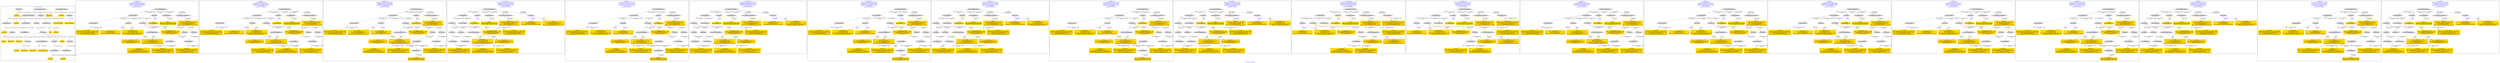 digraph n0 {
fontcolor="blue"
remincross="true"
label="s04-ima-artworks.xml"
subgraph cluster_0 {
label="1-correct model"
n2[style="filled",color="white",fillcolor="lightgray",label="E12_Production1"];
n3[style="filled",color="white",fillcolor="lightgray",label="E21_Person1"];
n4[style="filled",color="white",fillcolor="lightgray",label="E55_Type1"];
n5[style="filled",color="white",fillcolor="lightgray",label="E52_Time-Span3"];
n6[style="filled",color="white",fillcolor="lightgray",label="E69_Death1"];
n7[style="filled",color="white",fillcolor="lightgray",label="E74_Group1"];
n8[style="filled",color="white",fillcolor="lightgray",label="E82_Actor_Appellation1"];
n9[style="filled",color="white",fillcolor="lightgray",label="E67_Birth1"];
n10[shape="plaintext",style="filled",fillcolor="gold",label="artistURI"];
n11[style="filled",color="white",fillcolor="lightgray",label="E22_Man-Made_Object1"];
n12[style="filled",color="white",fillcolor="lightgray",label="E35_Title1"];
n13[style="filled",color="white",fillcolor="lightgray",label="E8_Acquisition1"];
n14[style="filled",color="white",fillcolor="lightgray",label="E54_Dimension1"];
n15[shape="plaintext",style="filled",fillcolor="gold",label="sourceURL"];
n16[style="filled",color="white",fillcolor="lightgray",label="E33_Linguistic_Object1"];
n17[style="filled",color="white",fillcolor="lightgray",label="E55_Type2"];
n18[shape="plaintext",style="filled",fillcolor="gold",label="provenance"];
n19[style="filled",color="white",fillcolor="lightgray",label="E33_Linguistic_Object2"];
n20[style="filled",color="white",fillcolor="lightgray",label="E55_Type3"];
n21[shape="plaintext",style="filled",fillcolor="gold",label="galleryLabel"];
n22[shape="plaintext",style="filled",fillcolor="gold",label="title"];
n23[style="filled",color="white",fillcolor="lightgray",label="E38_Image1"];
n24[shape="plaintext",style="filled",fillcolor="gold",label="imageURL"];
n25[style="filled",color="white",fillcolor="lightgray",label="E52_Time-Span1"];
n26[shape="plaintext",style="filled",fillcolor="gold",label="birthDate"];
n27[style="filled",color="white",fillcolor="lightgray",label="E52_Time-Span2"];
n28[shape="plaintext",style="filled",fillcolor="gold",label="deathDate"];
n29[shape="plaintext",style="filled",fillcolor="gold",label="creationDate"];
n30[shape="plaintext",style="filled",fillcolor="gold",label="dimensions"];
n31[shape="plaintext",style="filled",fillcolor="gold",label="materialsURI"];
n32[shape="plaintext",style="filled",fillcolor="gold",label="materials"];
n33[shape="plaintext",style="filled",fillcolor="gold",label="provenanceTypeURI"];
n34[shape="plaintext",style="filled",fillcolor="gold",label="galleryLabelTypeURI"];
n35[shape="plaintext",style="filled",fillcolor="gold",label="nationalityURI"];
n36[shape="plaintext",style="filled",fillcolor="gold",label="nationality"];
n37[shape="plaintext",style="filled",fillcolor="gold",label="artistAppellationURI"];
n38[shape="plaintext",style="filled",fillcolor="gold",label="artistFirstLast"];
n39[shape="plaintext",style="filled",fillcolor="gold",label="creditLine"];
}
subgraph cluster_1 {
label="candidate 0\nlink coherence:0.875\nnode coherence:0.8571428571428571\nconfidence:0.4082739539564355\nmapping score:0.4634722703664309\ncost:321.010002\n-precision:0.5-recall:0.32"
n41[style="filled",color="white",fillcolor="lightgray",label="E12_Production1"];
n42[style="filled",color="white",fillcolor="lightgray",label="E21_Person1"];
n43[style="filled",color="white",fillcolor="lightgray",label="E52_Time-Span2"];
n44[style="filled",color="white",fillcolor="lightgray",label="E55_Type1"];
n45[style="filled",color="white",fillcolor="lightgray",label="E67_Birth1"];
n46[style="filled",color="white",fillcolor="lightgray",label="E69_Death1"];
n47[style="filled",color="white",fillcolor="lightgray",label="E82_Actor_Appellation1"];
n48[style="filled",color="white",fillcolor="lightgray",label="E22_Man-Made_Object1"];
n49[style="filled",color="white",fillcolor="lightgray",label="E35_Title1"];
n50[style="filled",color="white",fillcolor="lightgray",label="E54_Dimension1"];
n51[style="filled",color="white",fillcolor="lightgray",label="E52_Time-Span1"];
n52[style="filled",color="white",fillcolor="lightgray",label="E52_Time-Span3"];
n53[style="filled",color="white",fillcolor="lightgray",label="E29_Design_or_Procedure1"];
n54[shape="plaintext",style="filled",fillcolor="gold",label="artistURI\n[E21_Person,classLink,0.571]\n[E82_Actor_Appellation,classLink,0.429]\n[E35_Title,label,0.0]"];
n55[shape="plaintext",style="filled",fillcolor="gold",label="provenance\n[E35_Title,label,0.727]\n[E82_Actor_Appellation,label,0.223]\n[E52_Time-Span,P82_at_some_time_within,0.029]\n[E52_Time-Span,P82b_end_of_the_end,0.021]"];
n56[shape="plaintext",style="filled",fillcolor="gold",label="title\n[E35_Title,label,0.911]\n[E82_Actor_Appellation,label,0.087]\n[E55_Type,label,0.001]\n[E29_Design_or_Procedure,P3_has_note,0.001]"];
n57[shape="plaintext",style="filled",fillcolor="gold",label="dimensions\n[E54_Dimension,P3_has_note,0.783]\n[E82_Actor_Appellation,label,0.215]\n[E35_Title,label,0.002]\n[E29_Design_or_Procedure,P3_has_note,0.0]"];
n58[shape="plaintext",style="filled",fillcolor="gold",label="materialsURI\n[E55_Type,classLink,1.0]\n[E55_Type,label,0.0]\n[E29_Design_or_Procedure,P3_has_note,0.0]"];
n59[shape="plaintext",style="filled",fillcolor="gold",label="imageURL\n[E54_Dimension,P3_has_note,0.992]\n[E82_Actor_Appellation,label,0.008]"];
n60[shape="plaintext",style="filled",fillcolor="gold",label="sourceURL\n[E35_Title,label,1.0]"];
n61[shape="plaintext",style="filled",fillcolor="gold",label="creationDate\n[E52_Time-Span,P82_at_some_time_within,0.437]\n[E52_Time-Span,P82b_end_of_the_end,0.223]\n[E52_Time-Span,label,0.19]\n[E52_Time-Span,P82a_begin_of_the_begin,0.151]"];
n62[shape="plaintext",style="filled",fillcolor="gold",label="deathDate\n[E52_Time-Span,P82b_end_of_the_end,0.442]\n[E52_Time-Span,P82_at_some_time_within,0.391]\n[E52_Time-Span,label,0.094]\n[E52_Time-Span,P82a_begin_of_the_begin,0.073]"];
n63[shape="plaintext",style="filled",fillcolor="gold",label="galleryLabel\n[E35_Title,label,0.834]\n[E55_Type,label,0.058]\n[E29_Design_or_Procedure,P3_has_note,0.058]\n[E82_Actor_Appellation,label,0.05]"];
n64[shape="plaintext",style="filled",fillcolor="gold",label="artistAppellationURI\n[E82_Actor_Appellation,classLink,0.936]\n[E21_Person,classLink,0.064]\n[E35_Title,label,0.0]"];
n65[shape="plaintext",style="filled",fillcolor="gold",label="birthDate\n[E52_Time-Span,P82_at_some_time_within,0.363]\n[E52_Time-Span,P82a_begin_of_the_begin,0.314]\n[E52_Time-Span,label,0.286]\n[E52_Time-Span,P82b_end_of_the_end,0.037]"];
}
subgraph cluster_2 {
label="candidate 1\nlink coherence:0.875\nnode coherence:0.8571428571428571\nconfidence:0.40334971718363\nmapping score:0.461830858108829\ncost:321.010002\n-precision:0.54-recall:0.35"
n67[style="filled",color="white",fillcolor="lightgray",label="E12_Production1"];
n68[style="filled",color="white",fillcolor="lightgray",label="E21_Person1"];
n69[style="filled",color="white",fillcolor="lightgray",label="E52_Time-Span2"];
n70[style="filled",color="white",fillcolor="lightgray",label="E55_Type1"];
n71[style="filled",color="white",fillcolor="lightgray",label="E67_Birth1"];
n72[style="filled",color="white",fillcolor="lightgray",label="E69_Death1"];
n73[style="filled",color="white",fillcolor="lightgray",label="E82_Actor_Appellation1"];
n74[style="filled",color="white",fillcolor="lightgray",label="E22_Man-Made_Object1"];
n75[style="filled",color="white",fillcolor="lightgray",label="E35_Title1"];
n76[style="filled",color="white",fillcolor="lightgray",label="E54_Dimension1"];
n77[style="filled",color="white",fillcolor="lightgray",label="E52_Time-Span1"];
n78[style="filled",color="white",fillcolor="lightgray",label="E52_Time-Span3"];
n79[style="filled",color="white",fillcolor="lightgray",label="E29_Design_or_Procedure1"];
n80[shape="plaintext",style="filled",fillcolor="gold",label="artistURI\n[E21_Person,classLink,0.571]\n[E82_Actor_Appellation,classLink,0.429]\n[E35_Title,label,0.0]"];
n81[shape="plaintext",style="filled",fillcolor="gold",label="birthDate\n[E52_Time-Span,P82_at_some_time_within,0.363]\n[E52_Time-Span,P82a_begin_of_the_begin,0.314]\n[E52_Time-Span,label,0.286]\n[E52_Time-Span,P82b_end_of_the_end,0.037]"];
n82[shape="plaintext",style="filled",fillcolor="gold",label="title\n[E35_Title,label,0.911]\n[E82_Actor_Appellation,label,0.087]\n[E55_Type,label,0.001]\n[E29_Design_or_Procedure,P3_has_note,0.001]"];
n83[shape="plaintext",style="filled",fillcolor="gold",label="dimensions\n[E54_Dimension,P3_has_note,0.783]\n[E82_Actor_Appellation,label,0.215]\n[E35_Title,label,0.002]\n[E29_Design_or_Procedure,P3_has_note,0.0]"];
n84[shape="plaintext",style="filled",fillcolor="gold",label="materialsURI\n[E55_Type,classLink,1.0]\n[E55_Type,label,0.0]\n[E29_Design_or_Procedure,P3_has_note,0.0]"];
n85[shape="plaintext",style="filled",fillcolor="gold",label="imageURL\n[E54_Dimension,P3_has_note,0.992]\n[E82_Actor_Appellation,label,0.008]"];
n86[shape="plaintext",style="filled",fillcolor="gold",label="sourceURL\n[E35_Title,label,1.0]"];
n87[shape="plaintext",style="filled",fillcolor="gold",label="creationDate\n[E52_Time-Span,P82_at_some_time_within,0.437]\n[E52_Time-Span,P82b_end_of_the_end,0.223]\n[E52_Time-Span,label,0.19]\n[E52_Time-Span,P82a_begin_of_the_begin,0.151]"];
n88[shape="plaintext",style="filled",fillcolor="gold",label="provenance\n[E35_Title,label,0.727]\n[E82_Actor_Appellation,label,0.223]\n[E52_Time-Span,P82_at_some_time_within,0.029]\n[E52_Time-Span,P82b_end_of_the_end,0.021]"];
n89[shape="plaintext",style="filled",fillcolor="gold",label="galleryLabel\n[E35_Title,label,0.834]\n[E55_Type,label,0.058]\n[E29_Design_or_Procedure,P3_has_note,0.058]\n[E82_Actor_Appellation,label,0.05]"];
n90[shape="plaintext",style="filled",fillcolor="gold",label="artistAppellationURI\n[E82_Actor_Appellation,classLink,0.936]\n[E21_Person,classLink,0.064]\n[E35_Title,label,0.0]"];
n91[shape="plaintext",style="filled",fillcolor="gold",label="deathDate\n[E52_Time-Span,P82b_end_of_the_end,0.442]\n[E52_Time-Span,P82_at_some_time_within,0.391]\n[E52_Time-Span,label,0.094]\n[E52_Time-Span,P82a_begin_of_the_begin,0.073]"];
}
subgraph cluster_3 {
label="candidate 10\nlink coherence:0.8333333333333334\nnode coherence:0.8571428571428571\nconfidence:0.4005111302293569\nmapping score:0.4608846624574047\ncost:420.010002\n-precision:0.46-recall:0.3"
n93[style="filled",color="white",fillcolor="lightgray",label="E12_Production1"];
n94[style="filled",color="white",fillcolor="lightgray",label="E21_Person1"];
n95[style="filled",color="white",fillcolor="lightgray",label="E52_Time-Span2"];
n96[style="filled",color="white",fillcolor="lightgray",label="E55_Type1"];
n97[style="filled",color="white",fillcolor="lightgray",label="E67_Birth1"];
n98[style="filled",color="white",fillcolor="lightgray",label="E69_Death1"];
n99[style="filled",color="white",fillcolor="lightgray",label="E82_Actor_Appellation1"];
n100[style="filled",color="white",fillcolor="lightgray",label="E22_Man-Made_Object1"];
n101[style="filled",color="white",fillcolor="lightgray",label="E35_Title1"];
n102[style="filled",color="white",fillcolor="lightgray",label="E52_Time-Span1"];
n103[style="filled",color="white",fillcolor="lightgray",label="E52_Time-Span3"];
n104[style="filled",color="white",fillcolor="lightgray",label="E29_Design_or_Procedure1"];
n105[style="filled",color="white",fillcolor="lightgray",label="E54_Dimension1"];
n106[shape="plaintext",style="filled",fillcolor="gold",label="artistURI\n[E21_Person,classLink,0.571]\n[E82_Actor_Appellation,classLink,0.429]\n[E35_Title,label,0.0]"];
n107[shape="plaintext",style="filled",fillcolor="gold",label="provenance\n[E35_Title,label,0.727]\n[E82_Actor_Appellation,label,0.223]\n[E52_Time-Span,P82_at_some_time_within,0.029]\n[E52_Time-Span,P82b_end_of_the_end,0.021]"];
n108[shape="plaintext",style="filled",fillcolor="gold",label="galleryLabel\n[E35_Title,label,0.834]\n[E55_Type,label,0.058]\n[E29_Design_or_Procedure,P3_has_note,0.058]\n[E82_Actor_Appellation,label,0.05]"];
n109[shape="plaintext",style="filled",fillcolor="gold",label="dimensions\n[E54_Dimension,P3_has_note,0.783]\n[E82_Actor_Appellation,label,0.215]\n[E35_Title,label,0.002]\n[E29_Design_or_Procedure,P3_has_note,0.0]"];
n110[shape="plaintext",style="filled",fillcolor="gold",label="materialsURI\n[E55_Type,classLink,1.0]\n[E55_Type,label,0.0]\n[E29_Design_or_Procedure,P3_has_note,0.0]"];
n111[shape="plaintext",style="filled",fillcolor="gold",label="imageURL\n[E54_Dimension,P3_has_note,0.992]\n[E82_Actor_Appellation,label,0.008]"];
n112[shape="plaintext",style="filled",fillcolor="gold",label="sourceURL\n[E35_Title,label,1.0]"];
n113[shape="plaintext",style="filled",fillcolor="gold",label="creationDate\n[E52_Time-Span,P82_at_some_time_within,0.437]\n[E52_Time-Span,P82b_end_of_the_end,0.223]\n[E52_Time-Span,label,0.19]\n[E52_Time-Span,P82a_begin_of_the_begin,0.151]"];
n114[shape="plaintext",style="filled",fillcolor="gold",label="deathDate\n[E52_Time-Span,P82b_end_of_the_end,0.442]\n[E52_Time-Span,P82_at_some_time_within,0.391]\n[E52_Time-Span,label,0.094]\n[E52_Time-Span,P82a_begin_of_the_begin,0.073]"];
n115[shape="plaintext",style="filled",fillcolor="gold",label="title\n[E35_Title,label,0.911]\n[E82_Actor_Appellation,label,0.087]\n[E55_Type,label,0.001]\n[E29_Design_or_Procedure,P3_has_note,0.001]"];
n116[shape="plaintext",style="filled",fillcolor="gold",label="artistAppellationURI\n[E82_Actor_Appellation,classLink,0.936]\n[E21_Person,classLink,0.064]\n[E35_Title,label,0.0]"];
n117[shape="plaintext",style="filled",fillcolor="gold",label="birthDate\n[E52_Time-Span,P82_at_some_time_within,0.363]\n[E52_Time-Span,P82a_begin_of_the_begin,0.314]\n[E52_Time-Span,label,0.286]\n[E52_Time-Span,P82b_end_of_the_end,0.037]"];
}
subgraph cluster_4 {
label="candidate 11\nlink coherence:0.8333333333333334\nnode coherence:0.8571428571428571\nconfidence:0.4005111302293569\nmapping score:0.4608846624574047\ncost:420.020004\n-precision:0.46-recall:0.3"
n119[style="filled",color="white",fillcolor="lightgray",label="E12_Production1"];
n120[style="filled",color="white",fillcolor="lightgray",label="E21_Person1"];
n121[style="filled",color="white",fillcolor="lightgray",label="E52_Time-Span2"];
n122[style="filled",color="white",fillcolor="lightgray",label="E67_Birth1"];
n123[style="filled",color="white",fillcolor="lightgray",label="E69_Death1"];
n124[style="filled",color="white",fillcolor="lightgray",label="E82_Actor_Appellation1"];
n125[style="filled",color="white",fillcolor="lightgray",label="E22_Man-Made_Object1"];
n126[style="filled",color="white",fillcolor="lightgray",label="E35_Title1"];
n127[style="filled",color="white",fillcolor="lightgray",label="E54_Dimension1"];
n128[style="filled",color="white",fillcolor="lightgray",label="E52_Time-Span1"];
n129[style="filled",color="white",fillcolor="lightgray",label="E52_Time-Span3"];
n130[style="filled",color="white",fillcolor="lightgray",label="E29_Design_or_Procedure1"];
n131[style="filled",color="white",fillcolor="lightgray",label="E55_Type1"];
n132[shape="plaintext",style="filled",fillcolor="gold",label="artistURI\n[E21_Person,classLink,0.571]\n[E82_Actor_Appellation,classLink,0.429]\n[E35_Title,label,0.0]"];
n133[shape="plaintext",style="filled",fillcolor="gold",label="provenance\n[E35_Title,label,0.727]\n[E82_Actor_Appellation,label,0.223]\n[E52_Time-Span,P82_at_some_time_within,0.029]\n[E52_Time-Span,P82b_end_of_the_end,0.021]"];
n134[shape="plaintext",style="filled",fillcolor="gold",label="galleryLabel\n[E35_Title,label,0.834]\n[E55_Type,label,0.058]\n[E29_Design_or_Procedure,P3_has_note,0.058]\n[E82_Actor_Appellation,label,0.05]"];
n135[shape="plaintext",style="filled",fillcolor="gold",label="dimensions\n[E54_Dimension,P3_has_note,0.783]\n[E82_Actor_Appellation,label,0.215]\n[E35_Title,label,0.002]\n[E29_Design_or_Procedure,P3_has_note,0.0]"];
n136[shape="plaintext",style="filled",fillcolor="gold",label="materialsURI\n[E55_Type,classLink,1.0]\n[E55_Type,label,0.0]\n[E29_Design_or_Procedure,P3_has_note,0.0]"];
n137[shape="plaintext",style="filled",fillcolor="gold",label="imageURL\n[E54_Dimension,P3_has_note,0.992]\n[E82_Actor_Appellation,label,0.008]"];
n138[shape="plaintext",style="filled",fillcolor="gold",label="sourceURL\n[E35_Title,label,1.0]"];
n139[shape="plaintext",style="filled",fillcolor="gold",label="creationDate\n[E52_Time-Span,P82_at_some_time_within,0.437]\n[E52_Time-Span,P82b_end_of_the_end,0.223]\n[E52_Time-Span,label,0.19]\n[E52_Time-Span,P82a_begin_of_the_begin,0.151]"];
n140[shape="plaintext",style="filled",fillcolor="gold",label="deathDate\n[E52_Time-Span,P82b_end_of_the_end,0.442]\n[E52_Time-Span,P82_at_some_time_within,0.391]\n[E52_Time-Span,label,0.094]\n[E52_Time-Span,P82a_begin_of_the_begin,0.073]"];
n141[shape="plaintext",style="filled",fillcolor="gold",label="title\n[E35_Title,label,0.911]\n[E82_Actor_Appellation,label,0.087]\n[E55_Type,label,0.001]\n[E29_Design_or_Procedure,P3_has_note,0.001]"];
n142[shape="plaintext",style="filled",fillcolor="gold",label="artistAppellationURI\n[E82_Actor_Appellation,classLink,0.936]\n[E21_Person,classLink,0.064]\n[E35_Title,label,0.0]"];
n143[shape="plaintext",style="filled",fillcolor="gold",label="birthDate\n[E52_Time-Span,P82_at_some_time_within,0.363]\n[E52_Time-Span,P82a_begin_of_the_begin,0.314]\n[E52_Time-Span,label,0.286]\n[E52_Time-Span,P82b_end_of_the_end,0.037]"];
}
subgraph cluster_5 {
label="candidate 12\nlink coherence:0.8333333333333334\nnode coherence:0.8571428571428571\nconfidence:0.3998730740419576\nmapping score:0.46067197706160484\ncost:420.010002\n-precision:0.46-recall:0.3"
n145[style="filled",color="white",fillcolor="lightgray",label="E12_Production1"];
n146[style="filled",color="white",fillcolor="lightgray",label="E21_Person1"];
n147[style="filled",color="white",fillcolor="lightgray",label="E52_Time-Span2"];
n148[style="filled",color="white",fillcolor="lightgray",label="E55_Type1"];
n149[style="filled",color="white",fillcolor="lightgray",label="E67_Birth1"];
n150[style="filled",color="white",fillcolor="lightgray",label="E69_Death1"];
n151[style="filled",color="white",fillcolor="lightgray",label="E82_Actor_Appellation1"];
n152[style="filled",color="white",fillcolor="lightgray",label="E22_Man-Made_Object1"];
n153[style="filled",color="white",fillcolor="lightgray",label="E35_Title1"];
n154[style="filled",color="white",fillcolor="lightgray",label="E52_Time-Span1"];
n155[style="filled",color="white",fillcolor="lightgray",label="E52_Time-Span3"];
n156[style="filled",color="white",fillcolor="lightgray",label="E29_Design_or_Procedure1"];
n157[style="filled",color="white",fillcolor="lightgray",label="E54_Dimension1"];
n158[shape="plaintext",style="filled",fillcolor="gold",label="artistURI\n[E21_Person,classLink,0.571]\n[E82_Actor_Appellation,classLink,0.429]\n[E35_Title,label,0.0]"];
n159[shape="plaintext",style="filled",fillcolor="gold",label="provenance\n[E35_Title,label,0.727]\n[E82_Actor_Appellation,label,0.223]\n[E52_Time-Span,P82_at_some_time_within,0.029]\n[E52_Time-Span,P82b_end_of_the_end,0.021]"];
n160[shape="plaintext",style="filled",fillcolor="gold",label="title\n[E35_Title,label,0.911]\n[E82_Actor_Appellation,label,0.087]\n[E55_Type,label,0.001]\n[E29_Design_or_Procedure,P3_has_note,0.001]"];
n161[shape="plaintext",style="filled",fillcolor="gold",label="dimensions\n[E54_Dimension,P3_has_note,0.783]\n[E82_Actor_Appellation,label,0.215]\n[E35_Title,label,0.002]\n[E29_Design_or_Procedure,P3_has_note,0.0]"];
n162[shape="plaintext",style="filled",fillcolor="gold",label="materialsURI\n[E55_Type,classLink,1.0]\n[E55_Type,label,0.0]\n[E29_Design_or_Procedure,P3_has_note,0.0]"];
n163[shape="plaintext",style="filled",fillcolor="gold",label="imageURL\n[E54_Dimension,P3_has_note,0.992]\n[E82_Actor_Appellation,label,0.008]"];
n164[shape="plaintext",style="filled",fillcolor="gold",label="sourceURL\n[E35_Title,label,1.0]"];
n165[shape="plaintext",style="filled",fillcolor="gold",label="creationDate\n[E52_Time-Span,P82_at_some_time_within,0.437]\n[E52_Time-Span,P82b_end_of_the_end,0.223]\n[E52_Time-Span,label,0.19]\n[E52_Time-Span,P82a_begin_of_the_begin,0.151]"];
n166[shape="plaintext",style="filled",fillcolor="gold",label="galleryLabel\n[E35_Title,label,0.834]\n[E55_Type,label,0.058]\n[E29_Design_or_Procedure,P3_has_note,0.058]\n[E82_Actor_Appellation,label,0.05]"];
n167[shape="plaintext",style="filled",fillcolor="gold",label="birthDate\n[E52_Time-Span,P82_at_some_time_within,0.363]\n[E52_Time-Span,P82a_begin_of_the_begin,0.314]\n[E52_Time-Span,label,0.286]\n[E52_Time-Span,P82b_end_of_the_end,0.037]"];
n168[shape="plaintext",style="filled",fillcolor="gold",label="artistAppellationURI\n[E82_Actor_Appellation,classLink,0.936]\n[E21_Person,classLink,0.064]\n[E35_Title,label,0.0]"];
n169[shape="plaintext",style="filled",fillcolor="gold",label="deathDate\n[E52_Time-Span,P82b_end_of_the_end,0.442]\n[E52_Time-Span,P82_at_some_time_within,0.391]\n[E52_Time-Span,label,0.094]\n[E52_Time-Span,P82a_begin_of_the_begin,0.073]"];
}
subgraph cluster_6 {
label="candidate 13\nlink coherence:0.8333333333333334\nnode coherence:0.8571428571428571\nconfidence:0.3998730740419576\nmapping score:0.46067197706160484\ncost:420.020004\n-precision:0.46-recall:0.3"
n171[style="filled",color="white",fillcolor="lightgray",label="E12_Production1"];
n172[style="filled",color="white",fillcolor="lightgray",label="E21_Person1"];
n173[style="filled",color="white",fillcolor="lightgray",label="E52_Time-Span2"];
n174[style="filled",color="white",fillcolor="lightgray",label="E67_Birth1"];
n175[style="filled",color="white",fillcolor="lightgray",label="E69_Death1"];
n176[style="filled",color="white",fillcolor="lightgray",label="E82_Actor_Appellation1"];
n177[style="filled",color="white",fillcolor="lightgray",label="E22_Man-Made_Object1"];
n178[style="filled",color="white",fillcolor="lightgray",label="E35_Title1"];
n179[style="filled",color="white",fillcolor="lightgray",label="E54_Dimension1"];
n180[style="filled",color="white",fillcolor="lightgray",label="E52_Time-Span1"];
n181[style="filled",color="white",fillcolor="lightgray",label="E52_Time-Span3"];
n182[style="filled",color="white",fillcolor="lightgray",label="E29_Design_or_Procedure1"];
n183[style="filled",color="white",fillcolor="lightgray",label="E55_Type1"];
n184[shape="plaintext",style="filled",fillcolor="gold",label="artistURI\n[E21_Person,classLink,0.571]\n[E82_Actor_Appellation,classLink,0.429]\n[E35_Title,label,0.0]"];
n185[shape="plaintext",style="filled",fillcolor="gold",label="provenance\n[E35_Title,label,0.727]\n[E82_Actor_Appellation,label,0.223]\n[E52_Time-Span,P82_at_some_time_within,0.029]\n[E52_Time-Span,P82b_end_of_the_end,0.021]"];
n186[shape="plaintext",style="filled",fillcolor="gold",label="title\n[E35_Title,label,0.911]\n[E82_Actor_Appellation,label,0.087]\n[E55_Type,label,0.001]\n[E29_Design_or_Procedure,P3_has_note,0.001]"];
n187[shape="plaintext",style="filled",fillcolor="gold",label="dimensions\n[E54_Dimension,P3_has_note,0.783]\n[E82_Actor_Appellation,label,0.215]\n[E35_Title,label,0.002]\n[E29_Design_or_Procedure,P3_has_note,0.0]"];
n188[shape="plaintext",style="filled",fillcolor="gold",label="materialsURI\n[E55_Type,classLink,1.0]\n[E55_Type,label,0.0]\n[E29_Design_or_Procedure,P3_has_note,0.0]"];
n189[shape="plaintext",style="filled",fillcolor="gold",label="imageURL\n[E54_Dimension,P3_has_note,0.992]\n[E82_Actor_Appellation,label,0.008]"];
n190[shape="plaintext",style="filled",fillcolor="gold",label="sourceURL\n[E35_Title,label,1.0]"];
n191[shape="plaintext",style="filled",fillcolor="gold",label="creationDate\n[E52_Time-Span,P82_at_some_time_within,0.437]\n[E52_Time-Span,P82b_end_of_the_end,0.223]\n[E52_Time-Span,label,0.19]\n[E52_Time-Span,P82a_begin_of_the_begin,0.151]"];
n192[shape="plaintext",style="filled",fillcolor="gold",label="galleryLabel\n[E35_Title,label,0.834]\n[E55_Type,label,0.058]\n[E29_Design_or_Procedure,P3_has_note,0.058]\n[E82_Actor_Appellation,label,0.05]"];
n193[shape="plaintext",style="filled",fillcolor="gold",label="birthDate\n[E52_Time-Span,P82_at_some_time_within,0.363]\n[E52_Time-Span,P82a_begin_of_the_begin,0.314]\n[E52_Time-Span,label,0.286]\n[E52_Time-Span,P82b_end_of_the_end,0.037]"];
n194[shape="plaintext",style="filled",fillcolor="gold",label="artistAppellationURI\n[E82_Actor_Appellation,classLink,0.936]\n[E21_Person,classLink,0.064]\n[E35_Title,label,0.0]"];
n195[shape="plaintext",style="filled",fillcolor="gold",label="deathDate\n[E52_Time-Span,P82b_end_of_the_end,0.442]\n[E52_Time-Span,P82_at_some_time_within,0.391]\n[E52_Time-Span,label,0.094]\n[E52_Time-Span,P82a_begin_of_the_begin,0.073]"];
}
subgraph cluster_7 {
label="candidate 14\nlink coherence:0.8333333333333334\nnode coherence:0.8571428571428571\nconfidence:0.39754541637034896\nmapping score:0.4598960911710687\ncost:420.010002\n-precision:0.46-recall:0.3"
n197[style="filled",color="white",fillcolor="lightgray",label="E12_Production1"];
n198[style="filled",color="white",fillcolor="lightgray",label="E21_Person1"];
n199[style="filled",color="white",fillcolor="lightgray",label="E52_Time-Span2"];
n200[style="filled",color="white",fillcolor="lightgray",label="E55_Type1"];
n201[style="filled",color="white",fillcolor="lightgray",label="E67_Birth1"];
n202[style="filled",color="white",fillcolor="lightgray",label="E69_Death1"];
n203[style="filled",color="white",fillcolor="lightgray",label="E82_Actor_Appellation1"];
n204[style="filled",color="white",fillcolor="lightgray",label="E22_Man-Made_Object1"];
n205[style="filled",color="white",fillcolor="lightgray",label="E35_Title1"];
n206[style="filled",color="white",fillcolor="lightgray",label="E52_Time-Span1"];
n207[style="filled",color="white",fillcolor="lightgray",label="E52_Time-Span3"];
n208[style="filled",color="white",fillcolor="lightgray",label="E29_Design_or_Procedure1"];
n209[style="filled",color="white",fillcolor="lightgray",label="E54_Dimension1"];
n210[shape="plaintext",style="filled",fillcolor="gold",label="artistURI\n[E21_Person,classLink,0.571]\n[E82_Actor_Appellation,classLink,0.429]\n[E35_Title,label,0.0]"];
n211[shape="plaintext",style="filled",fillcolor="gold",label="provenance\n[E35_Title,label,0.727]\n[E82_Actor_Appellation,label,0.223]\n[E52_Time-Span,P82_at_some_time_within,0.029]\n[E52_Time-Span,P82b_end_of_the_end,0.021]"];
n212[shape="plaintext",style="filled",fillcolor="gold",label="title\n[E35_Title,label,0.911]\n[E82_Actor_Appellation,label,0.087]\n[E55_Type,label,0.001]\n[E29_Design_or_Procedure,P3_has_note,0.001]"];
n213[shape="plaintext",style="filled",fillcolor="gold",label="dimensions\n[E54_Dimension,P3_has_note,0.783]\n[E82_Actor_Appellation,label,0.215]\n[E35_Title,label,0.002]\n[E29_Design_or_Procedure,P3_has_note,0.0]"];
n214[shape="plaintext",style="filled",fillcolor="gold",label="materialsURI\n[E55_Type,classLink,1.0]\n[E55_Type,label,0.0]\n[E29_Design_or_Procedure,P3_has_note,0.0]"];
n215[shape="plaintext",style="filled",fillcolor="gold",label="imageURL\n[E54_Dimension,P3_has_note,0.992]\n[E82_Actor_Appellation,label,0.008]"];
n216[shape="plaintext",style="filled",fillcolor="gold",label="sourceURL\n[E35_Title,label,1.0]"];
n217[shape="plaintext",style="filled",fillcolor="gold",label="creationDate\n[E52_Time-Span,P82_at_some_time_within,0.437]\n[E52_Time-Span,P82b_end_of_the_end,0.223]\n[E52_Time-Span,label,0.19]\n[E52_Time-Span,P82a_begin_of_the_begin,0.151]"];
n218[shape="plaintext",style="filled",fillcolor="gold",label="galleryLabel\n[E35_Title,label,0.834]\n[E55_Type,label,0.058]\n[E29_Design_or_Procedure,P3_has_note,0.058]\n[E82_Actor_Appellation,label,0.05]"];
n219[shape="plaintext",style="filled",fillcolor="gold",label="artistAppellationURI\n[E82_Actor_Appellation,classLink,0.936]\n[E21_Person,classLink,0.064]\n[E35_Title,label,0.0]"];
n220[shape="plaintext",style="filled",fillcolor="gold",label="deathDate\n[E52_Time-Span,P82b_end_of_the_end,0.442]\n[E52_Time-Span,P82_at_some_time_within,0.391]\n[E52_Time-Span,label,0.094]\n[E52_Time-Span,P82a_begin_of_the_begin,0.073]"];
n221[shape="plaintext",style="filled",fillcolor="gold",label="birthDate\n[E52_Time-Span,P82_at_some_time_within,0.363]\n[E52_Time-Span,P82a_begin_of_the_begin,0.314]\n[E52_Time-Span,label,0.286]\n[E52_Time-Span,P82b_end_of_the_end,0.037]"];
}
subgraph cluster_8 {
label="candidate 15\nlink coherence:0.8333333333333334\nnode coherence:0.8571428571428571\nconfidence:0.39754541637034896\nmapping score:0.4598960911710687\ncost:420.020004\n-precision:0.46-recall:0.3"
n223[style="filled",color="white",fillcolor="lightgray",label="E12_Production1"];
n224[style="filled",color="white",fillcolor="lightgray",label="E21_Person1"];
n225[style="filled",color="white",fillcolor="lightgray",label="E52_Time-Span2"];
n226[style="filled",color="white",fillcolor="lightgray",label="E67_Birth1"];
n227[style="filled",color="white",fillcolor="lightgray",label="E69_Death1"];
n228[style="filled",color="white",fillcolor="lightgray",label="E82_Actor_Appellation1"];
n229[style="filled",color="white",fillcolor="lightgray",label="E22_Man-Made_Object1"];
n230[style="filled",color="white",fillcolor="lightgray",label="E35_Title1"];
n231[style="filled",color="white",fillcolor="lightgray",label="E54_Dimension1"];
n232[style="filled",color="white",fillcolor="lightgray",label="E52_Time-Span1"];
n233[style="filled",color="white",fillcolor="lightgray",label="E52_Time-Span3"];
n234[style="filled",color="white",fillcolor="lightgray",label="E29_Design_or_Procedure1"];
n235[style="filled",color="white",fillcolor="lightgray",label="E55_Type1"];
n236[shape="plaintext",style="filled",fillcolor="gold",label="artistURI\n[E21_Person,classLink,0.571]\n[E82_Actor_Appellation,classLink,0.429]\n[E35_Title,label,0.0]"];
n237[shape="plaintext",style="filled",fillcolor="gold",label="provenance\n[E35_Title,label,0.727]\n[E82_Actor_Appellation,label,0.223]\n[E52_Time-Span,P82_at_some_time_within,0.029]\n[E52_Time-Span,P82b_end_of_the_end,0.021]"];
n238[shape="plaintext",style="filled",fillcolor="gold",label="title\n[E35_Title,label,0.911]\n[E82_Actor_Appellation,label,0.087]\n[E55_Type,label,0.001]\n[E29_Design_or_Procedure,P3_has_note,0.001]"];
n239[shape="plaintext",style="filled",fillcolor="gold",label="dimensions\n[E54_Dimension,P3_has_note,0.783]\n[E82_Actor_Appellation,label,0.215]\n[E35_Title,label,0.002]\n[E29_Design_or_Procedure,P3_has_note,0.0]"];
n240[shape="plaintext",style="filled",fillcolor="gold",label="materialsURI\n[E55_Type,classLink,1.0]\n[E55_Type,label,0.0]\n[E29_Design_or_Procedure,P3_has_note,0.0]"];
n241[shape="plaintext",style="filled",fillcolor="gold",label="imageURL\n[E54_Dimension,P3_has_note,0.992]\n[E82_Actor_Appellation,label,0.008]"];
n242[shape="plaintext",style="filled",fillcolor="gold",label="sourceURL\n[E35_Title,label,1.0]"];
n243[shape="plaintext",style="filled",fillcolor="gold",label="creationDate\n[E52_Time-Span,P82_at_some_time_within,0.437]\n[E52_Time-Span,P82b_end_of_the_end,0.223]\n[E52_Time-Span,label,0.19]\n[E52_Time-Span,P82a_begin_of_the_begin,0.151]"];
n244[shape="plaintext",style="filled",fillcolor="gold",label="galleryLabel\n[E35_Title,label,0.834]\n[E55_Type,label,0.058]\n[E29_Design_or_Procedure,P3_has_note,0.058]\n[E82_Actor_Appellation,label,0.05]"];
n245[shape="plaintext",style="filled",fillcolor="gold",label="artistAppellationURI\n[E82_Actor_Appellation,classLink,0.936]\n[E21_Person,classLink,0.064]\n[E35_Title,label,0.0]"];
n246[shape="plaintext",style="filled",fillcolor="gold",label="deathDate\n[E52_Time-Span,P82b_end_of_the_end,0.442]\n[E52_Time-Span,P82_at_some_time_within,0.391]\n[E52_Time-Span,label,0.094]\n[E52_Time-Span,P82a_begin_of_the_begin,0.073]"];
n247[shape="plaintext",style="filled",fillcolor="gold",label="birthDate\n[E52_Time-Span,P82_at_some_time_within,0.363]\n[E52_Time-Span,P82a_begin_of_the_begin,0.314]\n[E52_Time-Span,label,0.286]\n[E52_Time-Span,P82b_end_of_the_end,0.037]"];
}
subgraph cluster_9 {
label="candidate 16\nlink coherence:0.8333333333333334\nnode coherence:0.8571428571428571\nconfidence:0.3861518670114466\nmapping score:0.4560982413847679\ncost:420.010002\n-precision:0.5-recall:0.32"
n249[style="filled",color="white",fillcolor="lightgray",label="E12_Production1"];
n250[style="filled",color="white",fillcolor="lightgray",label="E21_Person1"];
n251[style="filled",color="white",fillcolor="lightgray",label="E52_Time-Span2"];
n252[style="filled",color="white",fillcolor="lightgray",label="E55_Type1"];
n253[style="filled",color="white",fillcolor="lightgray",label="E67_Birth1"];
n254[style="filled",color="white",fillcolor="lightgray",label="E69_Death1"];
n255[style="filled",color="white",fillcolor="lightgray",label="E82_Actor_Appellation1"];
n256[style="filled",color="white",fillcolor="lightgray",label="E22_Man-Made_Object1"];
n257[style="filled",color="white",fillcolor="lightgray",label="E35_Title1"];
n258[style="filled",color="white",fillcolor="lightgray",label="E52_Time-Span1"];
n259[style="filled",color="white",fillcolor="lightgray",label="E52_Time-Span3"];
n260[style="filled",color="white",fillcolor="lightgray",label="E29_Design_or_Procedure1"];
n261[style="filled",color="white",fillcolor="lightgray",label="E54_Dimension1"];
n262[shape="plaintext",style="filled",fillcolor="gold",label="artistURI\n[E21_Person,classLink,0.571]\n[E82_Actor_Appellation,classLink,0.429]\n[E35_Title,label,0.0]"];
n263[shape="plaintext",style="filled",fillcolor="gold",label="provenance\n[E35_Title,label,0.727]\n[E82_Actor_Appellation,label,0.223]\n[E52_Time-Span,P82_at_some_time_within,0.029]\n[E52_Time-Span,P82b_end_of_the_end,0.021]"];
n264[shape="plaintext",style="filled",fillcolor="gold",label="title\n[E35_Title,label,0.911]\n[E82_Actor_Appellation,label,0.087]\n[E55_Type,label,0.001]\n[E29_Design_or_Procedure,P3_has_note,0.001]"];
n265[shape="plaintext",style="filled",fillcolor="gold",label="dimensions\n[E54_Dimension,P3_has_note,0.783]\n[E82_Actor_Appellation,label,0.215]\n[E35_Title,label,0.002]\n[E29_Design_or_Procedure,P3_has_note,0.0]"];
n266[shape="plaintext",style="filled",fillcolor="gold",label="materialsURI\n[E55_Type,classLink,1.0]\n[E55_Type,label,0.0]\n[E29_Design_or_Procedure,P3_has_note,0.0]"];
n267[shape="plaintext",style="filled",fillcolor="gold",label="deathDate\n[E52_Time-Span,P82b_end_of_the_end,0.442]\n[E52_Time-Span,P82_at_some_time_within,0.391]\n[E52_Time-Span,label,0.094]\n[E52_Time-Span,P82a_begin_of_the_begin,0.073]"];
n268[shape="plaintext",style="filled",fillcolor="gold",label="imageURL\n[E54_Dimension,P3_has_note,0.992]\n[E82_Actor_Appellation,label,0.008]"];
n269[shape="plaintext",style="filled",fillcolor="gold",label="sourceURL\n[E35_Title,label,1.0]"];
n270[shape="plaintext",style="filled",fillcolor="gold",label="creationDate\n[E52_Time-Span,P82_at_some_time_within,0.437]\n[E52_Time-Span,P82b_end_of_the_end,0.223]\n[E52_Time-Span,label,0.19]\n[E52_Time-Span,P82a_begin_of_the_begin,0.151]"];
n271[shape="plaintext",style="filled",fillcolor="gold",label="galleryLabel\n[E35_Title,label,0.834]\n[E55_Type,label,0.058]\n[E29_Design_or_Procedure,P3_has_note,0.058]\n[E82_Actor_Appellation,label,0.05]"];
n272[shape="plaintext",style="filled",fillcolor="gold",label="artistAppellationURI\n[E82_Actor_Appellation,classLink,0.936]\n[E21_Person,classLink,0.064]\n[E35_Title,label,0.0]"];
n273[shape="plaintext",style="filled",fillcolor="gold",label="birthDate\n[E52_Time-Span,P82_at_some_time_within,0.363]\n[E52_Time-Span,P82a_begin_of_the_begin,0.314]\n[E52_Time-Span,label,0.286]\n[E52_Time-Span,P82b_end_of_the_end,0.037]"];
}
subgraph cluster_10 {
label="candidate 17\nlink coherence:0.8333333333333334\nnode coherence:0.8571428571428571\nconfidence:0.3861518670114466\nmapping score:0.4560982413847679\ncost:420.020004\n-precision:0.5-recall:0.32"
n275[style="filled",color="white",fillcolor="lightgray",label="E12_Production1"];
n276[style="filled",color="white",fillcolor="lightgray",label="E21_Person1"];
n277[style="filled",color="white",fillcolor="lightgray",label="E52_Time-Span2"];
n278[style="filled",color="white",fillcolor="lightgray",label="E67_Birth1"];
n279[style="filled",color="white",fillcolor="lightgray",label="E69_Death1"];
n280[style="filled",color="white",fillcolor="lightgray",label="E82_Actor_Appellation1"];
n281[style="filled",color="white",fillcolor="lightgray",label="E22_Man-Made_Object1"];
n282[style="filled",color="white",fillcolor="lightgray",label="E35_Title1"];
n283[style="filled",color="white",fillcolor="lightgray",label="E54_Dimension1"];
n284[style="filled",color="white",fillcolor="lightgray",label="E52_Time-Span1"];
n285[style="filled",color="white",fillcolor="lightgray",label="E52_Time-Span3"];
n286[style="filled",color="white",fillcolor="lightgray",label="E29_Design_or_Procedure1"];
n287[style="filled",color="white",fillcolor="lightgray",label="E55_Type1"];
n288[shape="plaintext",style="filled",fillcolor="gold",label="artistURI\n[E21_Person,classLink,0.571]\n[E82_Actor_Appellation,classLink,0.429]\n[E35_Title,label,0.0]"];
n289[shape="plaintext",style="filled",fillcolor="gold",label="provenance\n[E35_Title,label,0.727]\n[E82_Actor_Appellation,label,0.223]\n[E52_Time-Span,P82_at_some_time_within,0.029]\n[E52_Time-Span,P82b_end_of_the_end,0.021]"];
n290[shape="plaintext",style="filled",fillcolor="gold",label="title\n[E35_Title,label,0.911]\n[E82_Actor_Appellation,label,0.087]\n[E55_Type,label,0.001]\n[E29_Design_or_Procedure,P3_has_note,0.001]"];
n291[shape="plaintext",style="filled",fillcolor="gold",label="dimensions\n[E54_Dimension,P3_has_note,0.783]\n[E82_Actor_Appellation,label,0.215]\n[E35_Title,label,0.002]\n[E29_Design_or_Procedure,P3_has_note,0.0]"];
n292[shape="plaintext",style="filled",fillcolor="gold",label="materialsURI\n[E55_Type,classLink,1.0]\n[E55_Type,label,0.0]\n[E29_Design_or_Procedure,P3_has_note,0.0]"];
n293[shape="plaintext",style="filled",fillcolor="gold",label="deathDate\n[E52_Time-Span,P82b_end_of_the_end,0.442]\n[E52_Time-Span,P82_at_some_time_within,0.391]\n[E52_Time-Span,label,0.094]\n[E52_Time-Span,P82a_begin_of_the_begin,0.073]"];
n294[shape="plaintext",style="filled",fillcolor="gold",label="imageURL\n[E54_Dimension,P3_has_note,0.992]\n[E82_Actor_Appellation,label,0.008]"];
n295[shape="plaintext",style="filled",fillcolor="gold",label="sourceURL\n[E35_Title,label,1.0]"];
n296[shape="plaintext",style="filled",fillcolor="gold",label="creationDate\n[E52_Time-Span,P82_at_some_time_within,0.437]\n[E52_Time-Span,P82b_end_of_the_end,0.223]\n[E52_Time-Span,label,0.19]\n[E52_Time-Span,P82a_begin_of_the_begin,0.151]"];
n297[shape="plaintext",style="filled",fillcolor="gold",label="galleryLabel\n[E35_Title,label,0.834]\n[E55_Type,label,0.058]\n[E29_Design_or_Procedure,P3_has_note,0.058]\n[E82_Actor_Appellation,label,0.05]"];
n298[shape="plaintext",style="filled",fillcolor="gold",label="artistAppellationURI\n[E82_Actor_Appellation,classLink,0.936]\n[E21_Person,classLink,0.064]\n[E35_Title,label,0.0]"];
n299[shape="plaintext",style="filled",fillcolor="gold",label="birthDate\n[E52_Time-Span,P82_at_some_time_within,0.363]\n[E52_Time-Span,P82a_begin_of_the_begin,0.314]\n[E52_Time-Span,label,0.286]\n[E52_Time-Span,P82b_end_of_the_end,0.037]"];
}
subgraph cluster_11 {
label="candidate 18\nlink coherence:0.8260869565217391\nnode coherence:0.8571428571428571\nconfidence:0.4082739539564355\nmapping score:0.4634722703664309\ncost:419.020004\n-precision:0.43-recall:0.27"
n301[style="filled",color="white",fillcolor="lightgray",label="E12_Production1"];
n302[style="filled",color="white",fillcolor="lightgray",label="E21_Person1"];
n303[style="filled",color="white",fillcolor="lightgray",label="E52_Time-Span2"];
n304[style="filled",color="white",fillcolor="lightgray",label="E55_Type1"];
n305[style="filled",color="white",fillcolor="lightgray",label="E67_Birth1"];
n306[style="filled",color="white",fillcolor="lightgray",label="E82_Actor_Appellation1"];
n307[style="filled",color="white",fillcolor="lightgray",label="E22_Man-Made_Object1"];
n308[style="filled",color="white",fillcolor="lightgray",label="E35_Title1"];
n309[style="filled",color="white",fillcolor="lightgray",label="E54_Dimension1"];
n310[style="filled",color="white",fillcolor="lightgray",label="E52_Time-Span1"];
n311[style="filled",color="white",fillcolor="lightgray",label="E29_Design_or_Procedure1"];
n312[style="filled",color="white",fillcolor="lightgray",label="E52_Time-Span3"];
n313[shape="plaintext",style="filled",fillcolor="gold",label="artistURI\n[E21_Person,classLink,0.571]\n[E82_Actor_Appellation,classLink,0.429]\n[E35_Title,label,0.0]"];
n314[shape="plaintext",style="filled",fillcolor="gold",label="provenance\n[E35_Title,label,0.727]\n[E82_Actor_Appellation,label,0.223]\n[E52_Time-Span,P82_at_some_time_within,0.029]\n[E52_Time-Span,P82b_end_of_the_end,0.021]"];
n315[shape="plaintext",style="filled",fillcolor="gold",label="title\n[E35_Title,label,0.911]\n[E82_Actor_Appellation,label,0.087]\n[E55_Type,label,0.001]\n[E29_Design_or_Procedure,P3_has_note,0.001]"];
n316[shape="plaintext",style="filled",fillcolor="gold",label="dimensions\n[E54_Dimension,P3_has_note,0.783]\n[E82_Actor_Appellation,label,0.215]\n[E35_Title,label,0.002]\n[E29_Design_or_Procedure,P3_has_note,0.0]"];
n317[shape="plaintext",style="filled",fillcolor="gold",label="materialsURI\n[E55_Type,classLink,1.0]\n[E55_Type,label,0.0]\n[E29_Design_or_Procedure,P3_has_note,0.0]"];
n318[shape="plaintext",style="filled",fillcolor="gold",label="imageURL\n[E54_Dimension,P3_has_note,0.992]\n[E82_Actor_Appellation,label,0.008]"];
n319[shape="plaintext",style="filled",fillcolor="gold",label="sourceURL\n[E35_Title,label,1.0]"];
n320[shape="plaintext",style="filled",fillcolor="gold",label="creationDate\n[E52_Time-Span,P82_at_some_time_within,0.437]\n[E52_Time-Span,P82b_end_of_the_end,0.223]\n[E52_Time-Span,label,0.19]\n[E52_Time-Span,P82a_begin_of_the_begin,0.151]"];
n321[shape="plaintext",style="filled",fillcolor="gold",label="deathDate\n[E52_Time-Span,P82b_end_of_the_end,0.442]\n[E52_Time-Span,P82_at_some_time_within,0.391]\n[E52_Time-Span,label,0.094]\n[E52_Time-Span,P82a_begin_of_the_begin,0.073]"];
n322[shape="plaintext",style="filled",fillcolor="gold",label="galleryLabel\n[E35_Title,label,0.834]\n[E55_Type,label,0.058]\n[E29_Design_or_Procedure,P3_has_note,0.058]\n[E82_Actor_Appellation,label,0.05]"];
n323[shape="plaintext",style="filled",fillcolor="gold",label="artistAppellationURI\n[E82_Actor_Appellation,classLink,0.936]\n[E21_Person,classLink,0.064]\n[E35_Title,label,0.0]"];
n324[shape="plaintext",style="filled",fillcolor="gold",label="birthDate\n[E52_Time-Span,P82_at_some_time_within,0.363]\n[E52_Time-Span,P82a_begin_of_the_begin,0.314]\n[E52_Time-Span,label,0.286]\n[E52_Time-Span,P82b_end_of_the_end,0.037]"];
}
subgraph cluster_12 {
label="candidate 19\nlink coherence:0.8260869565217391\nnode coherence:0.8571428571428571\nconfidence:0.40334971718363\nmapping score:0.461830858108829\ncost:419.020004\n-precision:0.52-recall:0.32"
n326[style="filled",color="white",fillcolor="lightgray",label="E12_Production1"];
n327[style="filled",color="white",fillcolor="lightgray",label="E21_Person1"];
n328[style="filled",color="white",fillcolor="lightgray",label="E52_Time-Span2"];
n329[style="filled",color="white",fillcolor="lightgray",label="E55_Type1"];
n330[style="filled",color="white",fillcolor="lightgray",label="E67_Birth1"];
n331[style="filled",color="white",fillcolor="lightgray",label="E82_Actor_Appellation1"];
n332[style="filled",color="white",fillcolor="lightgray",label="E22_Man-Made_Object1"];
n333[style="filled",color="white",fillcolor="lightgray",label="E35_Title1"];
n334[style="filled",color="white",fillcolor="lightgray",label="E54_Dimension1"];
n335[style="filled",color="white",fillcolor="lightgray",label="E52_Time-Span1"];
n336[style="filled",color="white",fillcolor="lightgray",label="E29_Design_or_Procedure1"];
n337[style="filled",color="white",fillcolor="lightgray",label="E52_Time-Span3"];
n338[shape="plaintext",style="filled",fillcolor="gold",label="artistURI\n[E21_Person,classLink,0.571]\n[E82_Actor_Appellation,classLink,0.429]\n[E35_Title,label,0.0]"];
n339[shape="plaintext",style="filled",fillcolor="gold",label="birthDate\n[E52_Time-Span,P82_at_some_time_within,0.363]\n[E52_Time-Span,P82a_begin_of_the_begin,0.314]\n[E52_Time-Span,label,0.286]\n[E52_Time-Span,P82b_end_of_the_end,0.037]"];
n340[shape="plaintext",style="filled",fillcolor="gold",label="title\n[E35_Title,label,0.911]\n[E82_Actor_Appellation,label,0.087]\n[E55_Type,label,0.001]\n[E29_Design_or_Procedure,P3_has_note,0.001]"];
n341[shape="plaintext",style="filled",fillcolor="gold",label="dimensions\n[E54_Dimension,P3_has_note,0.783]\n[E82_Actor_Appellation,label,0.215]\n[E35_Title,label,0.002]\n[E29_Design_or_Procedure,P3_has_note,0.0]"];
n342[shape="plaintext",style="filled",fillcolor="gold",label="materialsURI\n[E55_Type,classLink,1.0]\n[E55_Type,label,0.0]\n[E29_Design_or_Procedure,P3_has_note,0.0]"];
n343[shape="plaintext",style="filled",fillcolor="gold",label="imageURL\n[E54_Dimension,P3_has_note,0.992]\n[E82_Actor_Appellation,label,0.008]"];
n344[shape="plaintext",style="filled",fillcolor="gold",label="sourceURL\n[E35_Title,label,1.0]"];
n345[shape="plaintext",style="filled",fillcolor="gold",label="creationDate\n[E52_Time-Span,P82_at_some_time_within,0.437]\n[E52_Time-Span,P82b_end_of_the_end,0.223]\n[E52_Time-Span,label,0.19]\n[E52_Time-Span,P82a_begin_of_the_begin,0.151]"];
n346[shape="plaintext",style="filled",fillcolor="gold",label="provenance\n[E35_Title,label,0.727]\n[E82_Actor_Appellation,label,0.223]\n[E52_Time-Span,P82_at_some_time_within,0.029]\n[E52_Time-Span,P82b_end_of_the_end,0.021]"];
n347[shape="plaintext",style="filled",fillcolor="gold",label="galleryLabel\n[E35_Title,label,0.834]\n[E55_Type,label,0.058]\n[E29_Design_or_Procedure,P3_has_note,0.058]\n[E82_Actor_Appellation,label,0.05]"];
n348[shape="plaintext",style="filled",fillcolor="gold",label="artistAppellationURI\n[E82_Actor_Appellation,classLink,0.936]\n[E21_Person,classLink,0.064]\n[E35_Title,label,0.0]"];
n349[shape="plaintext",style="filled",fillcolor="gold",label="deathDate\n[E52_Time-Span,P82b_end_of_the_end,0.442]\n[E52_Time-Span,P82_at_some_time_within,0.391]\n[E52_Time-Span,label,0.094]\n[E52_Time-Span,P82a_begin_of_the_begin,0.073]"];
}
subgraph cluster_13 {
label="candidate 2\nlink coherence:0.875\nnode coherence:0.8571428571428571\nconfidence:0.4005111302293569\nmapping score:0.4608846624574047\ncost:321.010002\n-precision:0.5-recall:0.32"
n351[style="filled",color="white",fillcolor="lightgray",label="E12_Production1"];
n352[style="filled",color="white",fillcolor="lightgray",label="E21_Person1"];
n353[style="filled",color="white",fillcolor="lightgray",label="E52_Time-Span2"];
n354[style="filled",color="white",fillcolor="lightgray",label="E55_Type1"];
n355[style="filled",color="white",fillcolor="lightgray",label="E67_Birth1"];
n356[style="filled",color="white",fillcolor="lightgray",label="E69_Death1"];
n357[style="filled",color="white",fillcolor="lightgray",label="E82_Actor_Appellation1"];
n358[style="filled",color="white",fillcolor="lightgray",label="E22_Man-Made_Object1"];
n359[style="filled",color="white",fillcolor="lightgray",label="E35_Title1"];
n360[style="filled",color="white",fillcolor="lightgray",label="E54_Dimension1"];
n361[style="filled",color="white",fillcolor="lightgray",label="E52_Time-Span1"];
n362[style="filled",color="white",fillcolor="lightgray",label="E52_Time-Span3"];
n363[style="filled",color="white",fillcolor="lightgray",label="E29_Design_or_Procedure1"];
n364[shape="plaintext",style="filled",fillcolor="gold",label="artistURI\n[E21_Person,classLink,0.571]\n[E82_Actor_Appellation,classLink,0.429]\n[E35_Title,label,0.0]"];
n365[shape="plaintext",style="filled",fillcolor="gold",label="provenance\n[E35_Title,label,0.727]\n[E82_Actor_Appellation,label,0.223]\n[E52_Time-Span,P82_at_some_time_within,0.029]\n[E52_Time-Span,P82b_end_of_the_end,0.021]"];
n366[shape="plaintext",style="filled",fillcolor="gold",label="galleryLabel\n[E35_Title,label,0.834]\n[E55_Type,label,0.058]\n[E29_Design_or_Procedure,P3_has_note,0.058]\n[E82_Actor_Appellation,label,0.05]"];
n367[shape="plaintext",style="filled",fillcolor="gold",label="dimensions\n[E54_Dimension,P3_has_note,0.783]\n[E82_Actor_Appellation,label,0.215]\n[E35_Title,label,0.002]\n[E29_Design_or_Procedure,P3_has_note,0.0]"];
n368[shape="plaintext",style="filled",fillcolor="gold",label="materialsURI\n[E55_Type,classLink,1.0]\n[E55_Type,label,0.0]\n[E29_Design_or_Procedure,P3_has_note,0.0]"];
n369[shape="plaintext",style="filled",fillcolor="gold",label="imageURL\n[E54_Dimension,P3_has_note,0.992]\n[E82_Actor_Appellation,label,0.008]"];
n370[shape="plaintext",style="filled",fillcolor="gold",label="sourceURL\n[E35_Title,label,1.0]"];
n371[shape="plaintext",style="filled",fillcolor="gold",label="creationDate\n[E52_Time-Span,P82_at_some_time_within,0.437]\n[E52_Time-Span,P82b_end_of_the_end,0.223]\n[E52_Time-Span,label,0.19]\n[E52_Time-Span,P82a_begin_of_the_begin,0.151]"];
n372[shape="plaintext",style="filled",fillcolor="gold",label="deathDate\n[E52_Time-Span,P82b_end_of_the_end,0.442]\n[E52_Time-Span,P82_at_some_time_within,0.391]\n[E52_Time-Span,label,0.094]\n[E52_Time-Span,P82a_begin_of_the_begin,0.073]"];
n373[shape="plaintext",style="filled",fillcolor="gold",label="title\n[E35_Title,label,0.911]\n[E82_Actor_Appellation,label,0.087]\n[E55_Type,label,0.001]\n[E29_Design_or_Procedure,P3_has_note,0.001]"];
n374[shape="plaintext",style="filled",fillcolor="gold",label="artistAppellationURI\n[E82_Actor_Appellation,classLink,0.936]\n[E21_Person,classLink,0.064]\n[E35_Title,label,0.0]"];
n375[shape="plaintext",style="filled",fillcolor="gold",label="birthDate\n[E52_Time-Span,P82_at_some_time_within,0.363]\n[E52_Time-Span,P82a_begin_of_the_begin,0.314]\n[E52_Time-Span,label,0.286]\n[E52_Time-Span,P82b_end_of_the_end,0.037]"];
}
subgraph cluster_14 {
label="candidate 3\nlink coherence:0.875\nnode coherence:0.8571428571428571\nconfidence:0.3998730740419576\nmapping score:0.46067197706160484\ncost:321.010002\n-precision:0.5-recall:0.32"
n377[style="filled",color="white",fillcolor="lightgray",label="E12_Production1"];
n378[style="filled",color="white",fillcolor="lightgray",label="E21_Person1"];
n379[style="filled",color="white",fillcolor="lightgray",label="E52_Time-Span2"];
n380[style="filled",color="white",fillcolor="lightgray",label="E55_Type1"];
n381[style="filled",color="white",fillcolor="lightgray",label="E67_Birth1"];
n382[style="filled",color="white",fillcolor="lightgray",label="E69_Death1"];
n383[style="filled",color="white",fillcolor="lightgray",label="E82_Actor_Appellation1"];
n384[style="filled",color="white",fillcolor="lightgray",label="E22_Man-Made_Object1"];
n385[style="filled",color="white",fillcolor="lightgray",label="E35_Title1"];
n386[style="filled",color="white",fillcolor="lightgray",label="E54_Dimension1"];
n387[style="filled",color="white",fillcolor="lightgray",label="E52_Time-Span1"];
n388[style="filled",color="white",fillcolor="lightgray",label="E52_Time-Span3"];
n389[style="filled",color="white",fillcolor="lightgray",label="E29_Design_or_Procedure1"];
n390[shape="plaintext",style="filled",fillcolor="gold",label="artistURI\n[E21_Person,classLink,0.571]\n[E82_Actor_Appellation,classLink,0.429]\n[E35_Title,label,0.0]"];
n391[shape="plaintext",style="filled",fillcolor="gold",label="provenance\n[E35_Title,label,0.727]\n[E82_Actor_Appellation,label,0.223]\n[E52_Time-Span,P82_at_some_time_within,0.029]\n[E52_Time-Span,P82b_end_of_the_end,0.021]"];
n392[shape="plaintext",style="filled",fillcolor="gold",label="title\n[E35_Title,label,0.911]\n[E82_Actor_Appellation,label,0.087]\n[E55_Type,label,0.001]\n[E29_Design_or_Procedure,P3_has_note,0.001]"];
n393[shape="plaintext",style="filled",fillcolor="gold",label="dimensions\n[E54_Dimension,P3_has_note,0.783]\n[E82_Actor_Appellation,label,0.215]\n[E35_Title,label,0.002]\n[E29_Design_or_Procedure,P3_has_note,0.0]"];
n394[shape="plaintext",style="filled",fillcolor="gold",label="materialsURI\n[E55_Type,classLink,1.0]\n[E55_Type,label,0.0]\n[E29_Design_or_Procedure,P3_has_note,0.0]"];
n395[shape="plaintext",style="filled",fillcolor="gold",label="imageURL\n[E54_Dimension,P3_has_note,0.992]\n[E82_Actor_Appellation,label,0.008]"];
n396[shape="plaintext",style="filled",fillcolor="gold",label="sourceURL\n[E35_Title,label,1.0]"];
n397[shape="plaintext",style="filled",fillcolor="gold",label="creationDate\n[E52_Time-Span,P82_at_some_time_within,0.437]\n[E52_Time-Span,P82b_end_of_the_end,0.223]\n[E52_Time-Span,label,0.19]\n[E52_Time-Span,P82a_begin_of_the_begin,0.151]"];
n398[shape="plaintext",style="filled",fillcolor="gold",label="galleryLabel\n[E35_Title,label,0.834]\n[E55_Type,label,0.058]\n[E29_Design_or_Procedure,P3_has_note,0.058]\n[E82_Actor_Appellation,label,0.05]"];
n399[shape="plaintext",style="filled",fillcolor="gold",label="birthDate\n[E52_Time-Span,P82_at_some_time_within,0.363]\n[E52_Time-Span,P82a_begin_of_the_begin,0.314]\n[E52_Time-Span,label,0.286]\n[E52_Time-Span,P82b_end_of_the_end,0.037]"];
n400[shape="plaintext",style="filled",fillcolor="gold",label="artistAppellationURI\n[E82_Actor_Appellation,classLink,0.936]\n[E21_Person,classLink,0.064]\n[E35_Title,label,0.0]"];
n401[shape="plaintext",style="filled",fillcolor="gold",label="deathDate\n[E52_Time-Span,P82b_end_of_the_end,0.442]\n[E52_Time-Span,P82_at_some_time_within,0.391]\n[E52_Time-Span,label,0.094]\n[E52_Time-Span,P82a_begin_of_the_begin,0.073]"];
}
subgraph cluster_15 {
label="candidate 4\nlink coherence:0.875\nnode coherence:0.8571428571428571\nconfidence:0.39754541637034896\nmapping score:0.4598960911710687\ncost:321.010002\n-precision:0.5-recall:0.32"
n403[style="filled",color="white",fillcolor="lightgray",label="E12_Production1"];
n404[style="filled",color="white",fillcolor="lightgray",label="E21_Person1"];
n405[style="filled",color="white",fillcolor="lightgray",label="E52_Time-Span2"];
n406[style="filled",color="white",fillcolor="lightgray",label="E55_Type1"];
n407[style="filled",color="white",fillcolor="lightgray",label="E67_Birth1"];
n408[style="filled",color="white",fillcolor="lightgray",label="E69_Death1"];
n409[style="filled",color="white",fillcolor="lightgray",label="E82_Actor_Appellation1"];
n410[style="filled",color="white",fillcolor="lightgray",label="E22_Man-Made_Object1"];
n411[style="filled",color="white",fillcolor="lightgray",label="E35_Title1"];
n412[style="filled",color="white",fillcolor="lightgray",label="E54_Dimension1"];
n413[style="filled",color="white",fillcolor="lightgray",label="E52_Time-Span1"];
n414[style="filled",color="white",fillcolor="lightgray",label="E52_Time-Span3"];
n415[style="filled",color="white",fillcolor="lightgray",label="E29_Design_or_Procedure1"];
n416[shape="plaintext",style="filled",fillcolor="gold",label="artistURI\n[E21_Person,classLink,0.571]\n[E82_Actor_Appellation,classLink,0.429]\n[E35_Title,label,0.0]"];
n417[shape="plaintext",style="filled",fillcolor="gold",label="provenance\n[E35_Title,label,0.727]\n[E82_Actor_Appellation,label,0.223]\n[E52_Time-Span,P82_at_some_time_within,0.029]\n[E52_Time-Span,P82b_end_of_the_end,0.021]"];
n418[shape="plaintext",style="filled",fillcolor="gold",label="title\n[E35_Title,label,0.911]\n[E82_Actor_Appellation,label,0.087]\n[E55_Type,label,0.001]\n[E29_Design_or_Procedure,P3_has_note,0.001]"];
n419[shape="plaintext",style="filled",fillcolor="gold",label="dimensions\n[E54_Dimension,P3_has_note,0.783]\n[E82_Actor_Appellation,label,0.215]\n[E35_Title,label,0.002]\n[E29_Design_or_Procedure,P3_has_note,0.0]"];
n420[shape="plaintext",style="filled",fillcolor="gold",label="materialsURI\n[E55_Type,classLink,1.0]\n[E55_Type,label,0.0]\n[E29_Design_or_Procedure,P3_has_note,0.0]"];
n421[shape="plaintext",style="filled",fillcolor="gold",label="imageURL\n[E54_Dimension,P3_has_note,0.992]\n[E82_Actor_Appellation,label,0.008]"];
n422[shape="plaintext",style="filled",fillcolor="gold",label="sourceURL\n[E35_Title,label,1.0]"];
n423[shape="plaintext",style="filled",fillcolor="gold",label="creationDate\n[E52_Time-Span,P82_at_some_time_within,0.437]\n[E52_Time-Span,P82b_end_of_the_end,0.223]\n[E52_Time-Span,label,0.19]\n[E52_Time-Span,P82a_begin_of_the_begin,0.151]"];
n424[shape="plaintext",style="filled",fillcolor="gold",label="galleryLabel\n[E35_Title,label,0.834]\n[E55_Type,label,0.058]\n[E29_Design_or_Procedure,P3_has_note,0.058]\n[E82_Actor_Appellation,label,0.05]"];
n425[shape="plaintext",style="filled",fillcolor="gold",label="artistAppellationURI\n[E82_Actor_Appellation,classLink,0.936]\n[E21_Person,classLink,0.064]\n[E35_Title,label,0.0]"];
n426[shape="plaintext",style="filled",fillcolor="gold",label="deathDate\n[E52_Time-Span,P82b_end_of_the_end,0.442]\n[E52_Time-Span,P82_at_some_time_within,0.391]\n[E52_Time-Span,label,0.094]\n[E52_Time-Span,P82a_begin_of_the_begin,0.073]"];
n427[shape="plaintext",style="filled",fillcolor="gold",label="birthDate\n[E52_Time-Span,P82_at_some_time_within,0.363]\n[E52_Time-Span,P82a_begin_of_the_begin,0.314]\n[E52_Time-Span,label,0.286]\n[E52_Time-Span,P82b_end_of_the_end,0.037]"];
}
subgraph cluster_16 {
label="candidate 5\nlink coherence:0.875\nnode coherence:0.8571428571428571\nconfidence:0.3861518670114466\nmapping score:0.4560982413847679\ncost:321.010002\n-precision:0.54-recall:0.35"
n429[style="filled",color="white",fillcolor="lightgray",label="E12_Production1"];
n430[style="filled",color="white",fillcolor="lightgray",label="E21_Person1"];
n431[style="filled",color="white",fillcolor="lightgray",label="E52_Time-Span2"];
n432[style="filled",color="white",fillcolor="lightgray",label="E55_Type1"];
n433[style="filled",color="white",fillcolor="lightgray",label="E67_Birth1"];
n434[style="filled",color="white",fillcolor="lightgray",label="E69_Death1"];
n435[style="filled",color="white",fillcolor="lightgray",label="E82_Actor_Appellation1"];
n436[style="filled",color="white",fillcolor="lightgray",label="E22_Man-Made_Object1"];
n437[style="filled",color="white",fillcolor="lightgray",label="E35_Title1"];
n438[style="filled",color="white",fillcolor="lightgray",label="E54_Dimension1"];
n439[style="filled",color="white",fillcolor="lightgray",label="E52_Time-Span1"];
n440[style="filled",color="white",fillcolor="lightgray",label="E52_Time-Span3"];
n441[style="filled",color="white",fillcolor="lightgray",label="E29_Design_or_Procedure1"];
n442[shape="plaintext",style="filled",fillcolor="gold",label="artistURI\n[E21_Person,classLink,0.571]\n[E82_Actor_Appellation,classLink,0.429]\n[E35_Title,label,0.0]"];
n443[shape="plaintext",style="filled",fillcolor="gold",label="provenance\n[E35_Title,label,0.727]\n[E82_Actor_Appellation,label,0.223]\n[E52_Time-Span,P82_at_some_time_within,0.029]\n[E52_Time-Span,P82b_end_of_the_end,0.021]"];
n444[shape="plaintext",style="filled",fillcolor="gold",label="title\n[E35_Title,label,0.911]\n[E82_Actor_Appellation,label,0.087]\n[E55_Type,label,0.001]\n[E29_Design_or_Procedure,P3_has_note,0.001]"];
n445[shape="plaintext",style="filled",fillcolor="gold",label="dimensions\n[E54_Dimension,P3_has_note,0.783]\n[E82_Actor_Appellation,label,0.215]\n[E35_Title,label,0.002]\n[E29_Design_or_Procedure,P3_has_note,0.0]"];
n446[shape="plaintext",style="filled",fillcolor="gold",label="materialsURI\n[E55_Type,classLink,1.0]\n[E55_Type,label,0.0]\n[E29_Design_or_Procedure,P3_has_note,0.0]"];
n447[shape="plaintext",style="filled",fillcolor="gold",label="deathDate\n[E52_Time-Span,P82b_end_of_the_end,0.442]\n[E52_Time-Span,P82_at_some_time_within,0.391]\n[E52_Time-Span,label,0.094]\n[E52_Time-Span,P82a_begin_of_the_begin,0.073]"];
n448[shape="plaintext",style="filled",fillcolor="gold",label="imageURL\n[E54_Dimension,P3_has_note,0.992]\n[E82_Actor_Appellation,label,0.008]"];
n449[shape="plaintext",style="filled",fillcolor="gold",label="sourceURL\n[E35_Title,label,1.0]"];
n450[shape="plaintext",style="filled",fillcolor="gold",label="creationDate\n[E52_Time-Span,P82_at_some_time_within,0.437]\n[E52_Time-Span,P82b_end_of_the_end,0.223]\n[E52_Time-Span,label,0.19]\n[E52_Time-Span,P82a_begin_of_the_begin,0.151]"];
n451[shape="plaintext",style="filled",fillcolor="gold",label="galleryLabel\n[E35_Title,label,0.834]\n[E55_Type,label,0.058]\n[E29_Design_or_Procedure,P3_has_note,0.058]\n[E82_Actor_Appellation,label,0.05]"];
n452[shape="plaintext",style="filled",fillcolor="gold",label="artistAppellationURI\n[E82_Actor_Appellation,classLink,0.936]\n[E21_Person,classLink,0.064]\n[E35_Title,label,0.0]"];
n453[shape="plaintext",style="filled",fillcolor="gold",label="birthDate\n[E52_Time-Span,P82_at_some_time_within,0.363]\n[E52_Time-Span,P82a_begin_of_the_begin,0.314]\n[E52_Time-Span,label,0.286]\n[E52_Time-Span,P82b_end_of_the_end,0.037]"];
}
subgraph cluster_17 {
label="candidate 6\nlink coherence:0.8333333333333334\nnode coherence:0.8571428571428571\nconfidence:0.4082739539564355\nmapping score:0.4634722703664309\ncost:420.010002\n-precision:0.46-recall:0.3"
n455[style="filled",color="white",fillcolor="lightgray",label="E12_Production1"];
n456[style="filled",color="white",fillcolor="lightgray",label="E21_Person1"];
n457[style="filled",color="white",fillcolor="lightgray",label="E52_Time-Span2"];
n458[style="filled",color="white",fillcolor="lightgray",label="E55_Type1"];
n459[style="filled",color="white",fillcolor="lightgray",label="E67_Birth1"];
n460[style="filled",color="white",fillcolor="lightgray",label="E69_Death1"];
n461[style="filled",color="white",fillcolor="lightgray",label="E82_Actor_Appellation1"];
n462[style="filled",color="white",fillcolor="lightgray",label="E22_Man-Made_Object1"];
n463[style="filled",color="white",fillcolor="lightgray",label="E35_Title1"];
n464[style="filled",color="white",fillcolor="lightgray",label="E52_Time-Span1"];
n465[style="filled",color="white",fillcolor="lightgray",label="E52_Time-Span3"];
n466[style="filled",color="white",fillcolor="lightgray",label="E29_Design_or_Procedure1"];
n467[style="filled",color="white",fillcolor="lightgray",label="E54_Dimension1"];
n468[shape="plaintext",style="filled",fillcolor="gold",label="artistURI\n[E21_Person,classLink,0.571]\n[E82_Actor_Appellation,classLink,0.429]\n[E35_Title,label,0.0]"];
n469[shape="plaintext",style="filled",fillcolor="gold",label="provenance\n[E35_Title,label,0.727]\n[E82_Actor_Appellation,label,0.223]\n[E52_Time-Span,P82_at_some_time_within,0.029]\n[E52_Time-Span,P82b_end_of_the_end,0.021]"];
n470[shape="plaintext",style="filled",fillcolor="gold",label="title\n[E35_Title,label,0.911]\n[E82_Actor_Appellation,label,0.087]\n[E55_Type,label,0.001]\n[E29_Design_or_Procedure,P3_has_note,0.001]"];
n471[shape="plaintext",style="filled",fillcolor="gold",label="dimensions\n[E54_Dimension,P3_has_note,0.783]\n[E82_Actor_Appellation,label,0.215]\n[E35_Title,label,0.002]\n[E29_Design_or_Procedure,P3_has_note,0.0]"];
n472[shape="plaintext",style="filled",fillcolor="gold",label="materialsURI\n[E55_Type,classLink,1.0]\n[E55_Type,label,0.0]\n[E29_Design_or_Procedure,P3_has_note,0.0]"];
n473[shape="plaintext",style="filled",fillcolor="gold",label="imageURL\n[E54_Dimension,P3_has_note,0.992]\n[E82_Actor_Appellation,label,0.008]"];
n474[shape="plaintext",style="filled",fillcolor="gold",label="sourceURL\n[E35_Title,label,1.0]"];
n475[shape="plaintext",style="filled",fillcolor="gold",label="creationDate\n[E52_Time-Span,P82_at_some_time_within,0.437]\n[E52_Time-Span,P82b_end_of_the_end,0.223]\n[E52_Time-Span,label,0.19]\n[E52_Time-Span,P82a_begin_of_the_begin,0.151]"];
n476[shape="plaintext",style="filled",fillcolor="gold",label="deathDate\n[E52_Time-Span,P82b_end_of_the_end,0.442]\n[E52_Time-Span,P82_at_some_time_within,0.391]\n[E52_Time-Span,label,0.094]\n[E52_Time-Span,P82a_begin_of_the_begin,0.073]"];
n477[shape="plaintext",style="filled",fillcolor="gold",label="galleryLabel\n[E35_Title,label,0.834]\n[E55_Type,label,0.058]\n[E29_Design_or_Procedure,P3_has_note,0.058]\n[E82_Actor_Appellation,label,0.05]"];
n478[shape="plaintext",style="filled",fillcolor="gold",label="artistAppellationURI\n[E82_Actor_Appellation,classLink,0.936]\n[E21_Person,classLink,0.064]\n[E35_Title,label,0.0]"];
n479[shape="plaintext",style="filled",fillcolor="gold",label="birthDate\n[E52_Time-Span,P82_at_some_time_within,0.363]\n[E52_Time-Span,P82a_begin_of_the_begin,0.314]\n[E52_Time-Span,label,0.286]\n[E52_Time-Span,P82b_end_of_the_end,0.037]"];
}
subgraph cluster_18 {
label="candidate 7\nlink coherence:0.8333333333333334\nnode coherence:0.8571428571428571\nconfidence:0.4082739539564355\nmapping score:0.4634722703664309\ncost:420.020004\n-precision:0.46-recall:0.3"
n481[style="filled",color="white",fillcolor="lightgray",label="E12_Production1"];
n482[style="filled",color="white",fillcolor="lightgray",label="E21_Person1"];
n483[style="filled",color="white",fillcolor="lightgray",label="E52_Time-Span2"];
n484[style="filled",color="white",fillcolor="lightgray",label="E67_Birth1"];
n485[style="filled",color="white",fillcolor="lightgray",label="E69_Death1"];
n486[style="filled",color="white",fillcolor="lightgray",label="E82_Actor_Appellation1"];
n487[style="filled",color="white",fillcolor="lightgray",label="E22_Man-Made_Object1"];
n488[style="filled",color="white",fillcolor="lightgray",label="E35_Title1"];
n489[style="filled",color="white",fillcolor="lightgray",label="E54_Dimension1"];
n490[style="filled",color="white",fillcolor="lightgray",label="E52_Time-Span1"];
n491[style="filled",color="white",fillcolor="lightgray",label="E52_Time-Span3"];
n492[style="filled",color="white",fillcolor="lightgray",label="E29_Design_or_Procedure1"];
n493[style="filled",color="white",fillcolor="lightgray",label="E55_Type1"];
n494[shape="plaintext",style="filled",fillcolor="gold",label="artistURI\n[E21_Person,classLink,0.571]\n[E82_Actor_Appellation,classLink,0.429]\n[E35_Title,label,0.0]"];
n495[shape="plaintext",style="filled",fillcolor="gold",label="provenance\n[E35_Title,label,0.727]\n[E82_Actor_Appellation,label,0.223]\n[E52_Time-Span,P82_at_some_time_within,0.029]\n[E52_Time-Span,P82b_end_of_the_end,0.021]"];
n496[shape="plaintext",style="filled",fillcolor="gold",label="title\n[E35_Title,label,0.911]\n[E82_Actor_Appellation,label,0.087]\n[E55_Type,label,0.001]\n[E29_Design_or_Procedure,P3_has_note,0.001]"];
n497[shape="plaintext",style="filled",fillcolor="gold",label="dimensions\n[E54_Dimension,P3_has_note,0.783]\n[E82_Actor_Appellation,label,0.215]\n[E35_Title,label,0.002]\n[E29_Design_or_Procedure,P3_has_note,0.0]"];
n498[shape="plaintext",style="filled",fillcolor="gold",label="materialsURI\n[E55_Type,classLink,1.0]\n[E55_Type,label,0.0]\n[E29_Design_or_Procedure,P3_has_note,0.0]"];
n499[shape="plaintext",style="filled",fillcolor="gold",label="imageURL\n[E54_Dimension,P3_has_note,0.992]\n[E82_Actor_Appellation,label,0.008]"];
n500[shape="plaintext",style="filled",fillcolor="gold",label="sourceURL\n[E35_Title,label,1.0]"];
n501[shape="plaintext",style="filled",fillcolor="gold",label="creationDate\n[E52_Time-Span,P82_at_some_time_within,0.437]\n[E52_Time-Span,P82b_end_of_the_end,0.223]\n[E52_Time-Span,label,0.19]\n[E52_Time-Span,P82a_begin_of_the_begin,0.151]"];
n502[shape="plaintext",style="filled",fillcolor="gold",label="deathDate\n[E52_Time-Span,P82b_end_of_the_end,0.442]\n[E52_Time-Span,P82_at_some_time_within,0.391]\n[E52_Time-Span,label,0.094]\n[E52_Time-Span,P82a_begin_of_the_begin,0.073]"];
n503[shape="plaintext",style="filled",fillcolor="gold",label="galleryLabel\n[E35_Title,label,0.834]\n[E55_Type,label,0.058]\n[E29_Design_or_Procedure,P3_has_note,0.058]\n[E82_Actor_Appellation,label,0.05]"];
n504[shape="plaintext",style="filled",fillcolor="gold",label="artistAppellationURI\n[E82_Actor_Appellation,classLink,0.936]\n[E21_Person,classLink,0.064]\n[E35_Title,label,0.0]"];
n505[shape="plaintext",style="filled",fillcolor="gold",label="birthDate\n[E52_Time-Span,P82_at_some_time_within,0.363]\n[E52_Time-Span,P82a_begin_of_the_begin,0.314]\n[E52_Time-Span,label,0.286]\n[E52_Time-Span,P82b_end_of_the_end,0.037]"];
}
subgraph cluster_19 {
label="candidate 8\nlink coherence:0.8333333333333334\nnode coherence:0.8571428571428571\nconfidence:0.40334971718363\nmapping score:0.461830858108829\ncost:420.010002\n-precision:0.5-recall:0.32"
n507[style="filled",color="white",fillcolor="lightgray",label="E12_Production1"];
n508[style="filled",color="white",fillcolor="lightgray",label="E21_Person1"];
n509[style="filled",color="white",fillcolor="lightgray",label="E52_Time-Span2"];
n510[style="filled",color="white",fillcolor="lightgray",label="E55_Type1"];
n511[style="filled",color="white",fillcolor="lightgray",label="E67_Birth1"];
n512[style="filled",color="white",fillcolor="lightgray",label="E69_Death1"];
n513[style="filled",color="white",fillcolor="lightgray",label="E82_Actor_Appellation1"];
n514[style="filled",color="white",fillcolor="lightgray",label="E22_Man-Made_Object1"];
n515[style="filled",color="white",fillcolor="lightgray",label="E35_Title1"];
n516[style="filled",color="white",fillcolor="lightgray",label="E52_Time-Span1"];
n517[style="filled",color="white",fillcolor="lightgray",label="E52_Time-Span3"];
n518[style="filled",color="white",fillcolor="lightgray",label="E29_Design_or_Procedure1"];
n519[style="filled",color="white",fillcolor="lightgray",label="E54_Dimension1"];
n520[shape="plaintext",style="filled",fillcolor="gold",label="artistURI\n[E21_Person,classLink,0.571]\n[E82_Actor_Appellation,classLink,0.429]\n[E35_Title,label,0.0]"];
n521[shape="plaintext",style="filled",fillcolor="gold",label="birthDate\n[E52_Time-Span,P82_at_some_time_within,0.363]\n[E52_Time-Span,P82a_begin_of_the_begin,0.314]\n[E52_Time-Span,label,0.286]\n[E52_Time-Span,P82b_end_of_the_end,0.037]"];
n522[shape="plaintext",style="filled",fillcolor="gold",label="title\n[E35_Title,label,0.911]\n[E82_Actor_Appellation,label,0.087]\n[E55_Type,label,0.001]\n[E29_Design_or_Procedure,P3_has_note,0.001]"];
n523[shape="plaintext",style="filled",fillcolor="gold",label="dimensions\n[E54_Dimension,P3_has_note,0.783]\n[E82_Actor_Appellation,label,0.215]\n[E35_Title,label,0.002]\n[E29_Design_or_Procedure,P3_has_note,0.0]"];
n524[shape="plaintext",style="filled",fillcolor="gold",label="materialsURI\n[E55_Type,classLink,1.0]\n[E55_Type,label,0.0]\n[E29_Design_or_Procedure,P3_has_note,0.0]"];
n525[shape="plaintext",style="filled",fillcolor="gold",label="imageURL\n[E54_Dimension,P3_has_note,0.992]\n[E82_Actor_Appellation,label,0.008]"];
n526[shape="plaintext",style="filled",fillcolor="gold",label="sourceURL\n[E35_Title,label,1.0]"];
n527[shape="plaintext",style="filled",fillcolor="gold",label="creationDate\n[E52_Time-Span,P82_at_some_time_within,0.437]\n[E52_Time-Span,P82b_end_of_the_end,0.223]\n[E52_Time-Span,label,0.19]\n[E52_Time-Span,P82a_begin_of_the_begin,0.151]"];
n528[shape="plaintext",style="filled",fillcolor="gold",label="provenance\n[E35_Title,label,0.727]\n[E82_Actor_Appellation,label,0.223]\n[E52_Time-Span,P82_at_some_time_within,0.029]\n[E52_Time-Span,P82b_end_of_the_end,0.021]"];
n529[shape="plaintext",style="filled",fillcolor="gold",label="galleryLabel\n[E35_Title,label,0.834]\n[E55_Type,label,0.058]\n[E29_Design_or_Procedure,P3_has_note,0.058]\n[E82_Actor_Appellation,label,0.05]"];
n530[shape="plaintext",style="filled",fillcolor="gold",label="artistAppellationURI\n[E82_Actor_Appellation,classLink,0.936]\n[E21_Person,classLink,0.064]\n[E35_Title,label,0.0]"];
n531[shape="plaintext",style="filled",fillcolor="gold",label="deathDate\n[E52_Time-Span,P82b_end_of_the_end,0.442]\n[E52_Time-Span,P82_at_some_time_within,0.391]\n[E52_Time-Span,label,0.094]\n[E52_Time-Span,P82a_begin_of_the_begin,0.073]"];
}
subgraph cluster_20 {
label="candidate 9\nlink coherence:0.8333333333333334\nnode coherence:0.8571428571428571\nconfidence:0.40334971718363\nmapping score:0.461830858108829\ncost:420.020004\n-precision:0.5-recall:0.32"
n533[style="filled",color="white",fillcolor="lightgray",label="E12_Production1"];
n534[style="filled",color="white",fillcolor="lightgray",label="E21_Person1"];
n535[style="filled",color="white",fillcolor="lightgray",label="E52_Time-Span2"];
n536[style="filled",color="white",fillcolor="lightgray",label="E67_Birth1"];
n537[style="filled",color="white",fillcolor="lightgray",label="E69_Death1"];
n538[style="filled",color="white",fillcolor="lightgray",label="E82_Actor_Appellation1"];
n539[style="filled",color="white",fillcolor="lightgray",label="E22_Man-Made_Object1"];
n540[style="filled",color="white",fillcolor="lightgray",label="E35_Title1"];
n541[style="filled",color="white",fillcolor="lightgray",label="E54_Dimension1"];
n542[style="filled",color="white",fillcolor="lightgray",label="E52_Time-Span1"];
n543[style="filled",color="white",fillcolor="lightgray",label="E52_Time-Span3"];
n544[style="filled",color="white",fillcolor="lightgray",label="E29_Design_or_Procedure1"];
n545[style="filled",color="white",fillcolor="lightgray",label="E55_Type1"];
n546[shape="plaintext",style="filled",fillcolor="gold",label="artistURI\n[E21_Person,classLink,0.571]\n[E82_Actor_Appellation,classLink,0.429]\n[E35_Title,label,0.0]"];
n547[shape="plaintext",style="filled",fillcolor="gold",label="birthDate\n[E52_Time-Span,P82_at_some_time_within,0.363]\n[E52_Time-Span,P82a_begin_of_the_begin,0.314]\n[E52_Time-Span,label,0.286]\n[E52_Time-Span,P82b_end_of_the_end,0.037]"];
n548[shape="plaintext",style="filled",fillcolor="gold",label="title\n[E35_Title,label,0.911]\n[E82_Actor_Appellation,label,0.087]\n[E55_Type,label,0.001]\n[E29_Design_or_Procedure,P3_has_note,0.001]"];
n549[shape="plaintext",style="filled",fillcolor="gold",label="dimensions\n[E54_Dimension,P3_has_note,0.783]\n[E82_Actor_Appellation,label,0.215]\n[E35_Title,label,0.002]\n[E29_Design_or_Procedure,P3_has_note,0.0]"];
n550[shape="plaintext",style="filled",fillcolor="gold",label="materialsURI\n[E55_Type,classLink,1.0]\n[E55_Type,label,0.0]\n[E29_Design_or_Procedure,P3_has_note,0.0]"];
n551[shape="plaintext",style="filled",fillcolor="gold",label="imageURL\n[E54_Dimension,P3_has_note,0.992]\n[E82_Actor_Appellation,label,0.008]"];
n552[shape="plaintext",style="filled",fillcolor="gold",label="sourceURL\n[E35_Title,label,1.0]"];
n553[shape="plaintext",style="filled",fillcolor="gold",label="creationDate\n[E52_Time-Span,P82_at_some_time_within,0.437]\n[E52_Time-Span,P82b_end_of_the_end,0.223]\n[E52_Time-Span,label,0.19]\n[E52_Time-Span,P82a_begin_of_the_begin,0.151]"];
n554[shape="plaintext",style="filled",fillcolor="gold",label="provenance\n[E35_Title,label,0.727]\n[E82_Actor_Appellation,label,0.223]\n[E52_Time-Span,P82_at_some_time_within,0.029]\n[E52_Time-Span,P82b_end_of_the_end,0.021]"];
n555[shape="plaintext",style="filled",fillcolor="gold",label="galleryLabel\n[E35_Title,label,0.834]\n[E55_Type,label,0.058]\n[E29_Design_or_Procedure,P3_has_note,0.058]\n[E82_Actor_Appellation,label,0.05]"];
n556[shape="plaintext",style="filled",fillcolor="gold",label="artistAppellationURI\n[E82_Actor_Appellation,classLink,0.936]\n[E21_Person,classLink,0.064]\n[E35_Title,label,0.0]"];
n557[shape="plaintext",style="filled",fillcolor="gold",label="deathDate\n[E52_Time-Span,P82b_end_of_the_end,0.442]\n[E52_Time-Span,P82_at_some_time_within,0.391]\n[E52_Time-Span,label,0.094]\n[E52_Time-Span,P82a_begin_of_the_begin,0.073]"];
}
n2 -> n3[color="brown",fontcolor="black",label="P14_carried_out_by"]
n2 -> n4[color="brown",fontcolor="black",label="P32_used_general_technique"]
n2 -> n5[color="brown",fontcolor="black",label="P4_has_time-span"]
n3 -> n6[color="brown",fontcolor="black",label="P100i_died_in"]
n3 -> n7[color="brown",fontcolor="black",label="P107i_is_current_or_former_member_of"]
n3 -> n8[color="brown",fontcolor="black",label="P131_is_identified_by"]
n3 -> n9[color="brown",fontcolor="black",label="P98i_was_born"]
n3 -> n10[color="brown",fontcolor="black",label="classLink"]
n11 -> n12[color="brown",fontcolor="black",label="P102_has_title"]
n11 -> n2[color="brown",fontcolor="black",label="P108i_was_produced_by"]
n11 -> n13[color="brown",fontcolor="black",label="P24i_changed_ownership_through"]
n11 -> n14[color="brown",fontcolor="black",label="P43_has_dimension"]
n11 -> n15[color="brown",fontcolor="black",label="classLink"]
n16 -> n11[color="brown",fontcolor="black",label="P129_is_about"]
n16 -> n17[color="brown",fontcolor="black",label="P2_has_type"]
n16 -> n18[color="brown",fontcolor="black",label="P3_has_note"]
n19 -> n11[color="brown",fontcolor="black",label="P129_is_about"]
n19 -> n20[color="brown",fontcolor="black",label="P2_has_type"]
n19 -> n21[color="brown",fontcolor="black",label="P3_has_note"]
n12 -> n22[color="brown",fontcolor="black",label="label"]
n23 -> n11[color="brown",fontcolor="black",label="P138_represents"]
n23 -> n24[color="brown",fontcolor="black",label="classLink"]
n25 -> n26[color="brown",fontcolor="black",label="P82_at_some_time_within"]
n27 -> n28[color="brown",fontcolor="black",label="P82_at_some_time_within"]
n5 -> n29[color="brown",fontcolor="black",label="P82_at_some_time_within"]
n14 -> n30[color="brown",fontcolor="black",label="P3_has_note"]
n4 -> n31[color="brown",fontcolor="black",label="classLink"]
n4 -> n32[color="brown",fontcolor="black",label="label"]
n17 -> n33[color="brown",fontcolor="black",label="classLink"]
n20 -> n34[color="brown",fontcolor="black",label="classLink"]
n9 -> n25[color="brown",fontcolor="black",label="P4_has_time-span"]
n6 -> n27[color="brown",fontcolor="black",label="P4_has_time-span"]
n7 -> n35[color="brown",fontcolor="black",label="classLink"]
n7 -> n36[color="brown",fontcolor="black",label="label"]
n8 -> n37[color="brown",fontcolor="black",label="classLink"]
n8 -> n38[color="brown",fontcolor="black",label="label"]
n13 -> n39[color="brown",fontcolor="black",label="P3_has_note"]
n41 -> n42[color="brown",fontcolor="black",label="P14_carried_out_by\nw=1.0"]
n41 -> n43[color="brown",fontcolor="black",label="P4_has_time-span\nw=1.0"]
n41 -> n44[color="brown",fontcolor="black",label="P32_used_general_technique\nw=1.0"]
n42 -> n45[color="brown",fontcolor="black",label="P98i_was_born\nw=1.0"]
n42 -> n46[color="brown",fontcolor="black",label="P100i_died_in\nw=1.0"]
n42 -> n47[color="brown",fontcolor="black",label="P131_is_identified_by\nw=1.0"]
n48 -> n41[color="brown",fontcolor="black",label="P108i_was_produced_by\nw=1.0"]
n48 -> n49[color="brown",fontcolor="black",label="P102_has_title\nw=1.0"]
n48 -> n50[color="brown",fontcolor="black",label="P43_has_dimension\nw=1.0"]
n45 -> n51[color="brown",fontcolor="black",label="P4_has_time-span\nw=1.0"]
n46 -> n52[color="brown",fontcolor="black",label="P4_has_time-span\nw=1.0"]
n48 -> n53[color="brown",fontcolor="black",label="P62_depicts\nw=100.010002"]
n47 -> n54[color="brown",fontcolor="black",label="classLink\nw=1.0"]
n51 -> n55[color="brown",fontcolor="black",label="P82_at_some_time_within\nw=1.0"]
n47 -> n56[color="brown",fontcolor="black",label="label\nw=1.0"]
n53 -> n57[color="brown",fontcolor="black",label="P3_has_note\nw=100.0"]
n44 -> n58[color="brown",fontcolor="black",label="classLink\nw=1.0"]
n50 -> n59[color="brown",fontcolor="black",label="P3_has_note\nw=1.0"]
n49 -> n60[color="brown",fontcolor="black",label="label\nw=1.0"]
n52 -> n61[color="brown",fontcolor="black",label="P82_at_some_time_within\nw=1.0"]
n51 -> n62[color="brown",fontcolor="black",label="P82b_end_of_the_end\nw=100.0"]
n44 -> n63[color="brown",fontcolor="black",label="label\nw=1.0"]
n42 -> n64[color="brown",fontcolor="black",label="classLink\nw=1.0"]
n43 -> n65[color="brown",fontcolor="black",label="P82_at_some_time_within\nw=1.0"]
n67 -> n68[color="brown",fontcolor="black",label="P14_carried_out_by\nw=1.0"]
n67 -> n69[color="brown",fontcolor="black",label="P4_has_time-span\nw=1.0"]
n67 -> n70[color="brown",fontcolor="black",label="P32_used_general_technique\nw=1.0"]
n68 -> n71[color="brown",fontcolor="black",label="P98i_was_born\nw=1.0"]
n68 -> n72[color="brown",fontcolor="black",label="P100i_died_in\nw=1.0"]
n68 -> n73[color="brown",fontcolor="black",label="P131_is_identified_by\nw=1.0"]
n74 -> n67[color="brown",fontcolor="black",label="P108i_was_produced_by\nw=1.0"]
n74 -> n75[color="brown",fontcolor="black",label="P102_has_title\nw=1.0"]
n74 -> n76[color="brown",fontcolor="black",label="P43_has_dimension\nw=1.0"]
n71 -> n77[color="brown",fontcolor="black",label="P4_has_time-span\nw=1.0"]
n72 -> n78[color="brown",fontcolor="black",label="P4_has_time-span\nw=1.0"]
n74 -> n79[color="brown",fontcolor="black",label="P62_depicts\nw=100.010002"]
n73 -> n80[color="brown",fontcolor="black",label="classLink\nw=1.0"]
n77 -> n81[color="brown",fontcolor="black",label="P82_at_some_time_within\nw=1.0"]
n73 -> n82[color="brown",fontcolor="black",label="label\nw=1.0"]
n79 -> n83[color="brown",fontcolor="black",label="P3_has_note\nw=100.0"]
n70 -> n84[color="brown",fontcolor="black",label="classLink\nw=1.0"]
n76 -> n85[color="brown",fontcolor="black",label="P3_has_note\nw=1.0"]
n75 -> n86[color="brown",fontcolor="black",label="label\nw=1.0"]
n78 -> n87[color="brown",fontcolor="black",label="P82_at_some_time_within\nw=1.0"]
n77 -> n88[color="brown",fontcolor="black",label="P82b_end_of_the_end\nw=100.0"]
n70 -> n89[color="brown",fontcolor="black",label="label\nw=1.0"]
n68 -> n90[color="brown",fontcolor="black",label="classLink\nw=1.0"]
n69 -> n91[color="brown",fontcolor="black",label="P82_at_some_time_within\nw=1.0"]
n93 -> n94[color="brown",fontcolor="black",label="P14_carried_out_by\nw=1.0"]
n93 -> n95[color="brown",fontcolor="black",label="P4_has_time-span\nw=1.0"]
n93 -> n96[color="brown",fontcolor="black",label="P32_used_general_technique\nw=1.0"]
n94 -> n97[color="brown",fontcolor="black",label="P98i_was_born\nw=1.0"]
n94 -> n98[color="brown",fontcolor="black",label="P100i_died_in\nw=1.0"]
n94 -> n99[color="brown",fontcolor="black",label="P131_is_identified_by\nw=1.0"]
n100 -> n93[color="brown",fontcolor="black",label="P108i_was_produced_by\nw=1.0"]
n100 -> n101[color="brown",fontcolor="black",label="P102_has_title\nw=1.0"]
n97 -> n102[color="brown",fontcolor="black",label="P4_has_time-span\nw=1.0"]
n98 -> n103[color="brown",fontcolor="black",label="P4_has_time-span\nw=1.0"]
n100 -> n104[color="brown",fontcolor="black",label="P62_depicts\nw=100.010002"]
n102 -> n105[color="brown",fontcolor="black",label="P83_had_at_least_duration\nw=100.0"]
n99 -> n106[color="brown",fontcolor="black",label="classLink\nw=1.0"]
n102 -> n107[color="brown",fontcolor="black",label="P82_at_some_time_within\nw=1.0"]
n99 -> n108[color="brown",fontcolor="black",label="label\nw=1.0"]
n104 -> n109[color="brown",fontcolor="black",label="P3_has_note\nw=100.0"]
n96 -> n110[color="brown",fontcolor="black",label="classLink\nw=1.0"]
n105 -> n111[color="brown",fontcolor="black",label="P3_has_note\nw=1.0"]
n101 -> n112[color="brown",fontcolor="black",label="label\nw=1.0"]
n103 -> n113[color="brown",fontcolor="black",label="P82_at_some_time_within\nw=1.0"]
n102 -> n114[color="brown",fontcolor="black",label="P82b_end_of_the_end\nw=100.0"]
n96 -> n115[color="brown",fontcolor="black",label="label\nw=1.0"]
n94 -> n116[color="brown",fontcolor="black",label="classLink\nw=1.0"]
n95 -> n117[color="brown",fontcolor="black",label="P82_at_some_time_within\nw=1.0"]
n119 -> n120[color="brown",fontcolor="black",label="P14_carried_out_by\nw=1.0"]
n119 -> n121[color="brown",fontcolor="black",label="P4_has_time-span\nw=1.0"]
n120 -> n122[color="brown",fontcolor="black",label="P98i_was_born\nw=1.0"]
n120 -> n123[color="brown",fontcolor="black",label="P100i_died_in\nw=1.0"]
n120 -> n124[color="brown",fontcolor="black",label="P131_is_identified_by\nw=1.0"]
n125 -> n119[color="brown",fontcolor="black",label="P108i_was_produced_by\nw=1.0"]
n125 -> n126[color="brown",fontcolor="black",label="P102_has_title\nw=1.0"]
n125 -> n127[color="brown",fontcolor="black",label="P43_has_dimension\nw=1.0"]
n122 -> n128[color="brown",fontcolor="black",label="P4_has_time-span\nw=1.0"]
n123 -> n129[color="brown",fontcolor="black",label="P4_has_time-span\nw=1.0"]
n125 -> n130[color="brown",fontcolor="black",label="P62_depicts\nw=100.010002"]
n125 -> n131[color="brown",fontcolor="black",label="P62_depicts\nw=100.010002"]
n124 -> n132[color="brown",fontcolor="black",label="classLink\nw=1.0"]
n128 -> n133[color="brown",fontcolor="black",label="P82_at_some_time_within\nw=1.0"]
n124 -> n134[color="brown",fontcolor="black",label="label\nw=1.0"]
n130 -> n135[color="brown",fontcolor="black",label="P3_has_note\nw=100.0"]
n131 -> n136[color="brown",fontcolor="black",label="classLink\nw=1.0"]
n127 -> n137[color="brown",fontcolor="black",label="P3_has_note\nw=1.0"]
n126 -> n138[color="brown",fontcolor="black",label="label\nw=1.0"]
n129 -> n139[color="brown",fontcolor="black",label="P82_at_some_time_within\nw=1.0"]
n128 -> n140[color="brown",fontcolor="black",label="P82b_end_of_the_end\nw=100.0"]
n131 -> n141[color="brown",fontcolor="black",label="label\nw=1.0"]
n120 -> n142[color="brown",fontcolor="black",label="classLink\nw=1.0"]
n121 -> n143[color="brown",fontcolor="black",label="P82_at_some_time_within\nw=1.0"]
n145 -> n146[color="brown",fontcolor="black",label="P14_carried_out_by\nw=1.0"]
n145 -> n147[color="brown",fontcolor="black",label="P4_has_time-span\nw=1.0"]
n145 -> n148[color="brown",fontcolor="black",label="P32_used_general_technique\nw=1.0"]
n146 -> n149[color="brown",fontcolor="black",label="P98i_was_born\nw=1.0"]
n146 -> n150[color="brown",fontcolor="black",label="P100i_died_in\nw=1.0"]
n146 -> n151[color="brown",fontcolor="black",label="P131_is_identified_by\nw=1.0"]
n152 -> n145[color="brown",fontcolor="black",label="P108i_was_produced_by\nw=1.0"]
n152 -> n153[color="brown",fontcolor="black",label="P102_has_title\nw=1.0"]
n149 -> n154[color="brown",fontcolor="black",label="P4_has_time-span\nw=1.0"]
n150 -> n155[color="brown",fontcolor="black",label="P4_has_time-span\nw=1.0"]
n152 -> n156[color="brown",fontcolor="black",label="P62_depicts\nw=100.010002"]
n154 -> n157[color="brown",fontcolor="black",label="P83_had_at_least_duration\nw=100.0"]
n151 -> n158[color="brown",fontcolor="black",label="classLink\nw=1.0"]
n154 -> n159[color="brown",fontcolor="black",label="P82_at_some_time_within\nw=1.0"]
n151 -> n160[color="brown",fontcolor="black",label="label\nw=1.0"]
n156 -> n161[color="brown",fontcolor="black",label="P3_has_note\nw=100.0"]
n148 -> n162[color="brown",fontcolor="black",label="classLink\nw=1.0"]
n157 -> n163[color="brown",fontcolor="black",label="P3_has_note\nw=1.0"]
n153 -> n164[color="brown",fontcolor="black",label="label\nw=1.0"]
n155 -> n165[color="brown",fontcolor="black",label="P82_at_some_time_within\nw=1.0"]
n148 -> n166[color="brown",fontcolor="black",label="label\nw=1.0"]
n154 -> n167[color="brown",fontcolor="black",label="P82a_begin_of_the_begin\nw=100.0"]
n146 -> n168[color="brown",fontcolor="black",label="classLink\nw=1.0"]
n147 -> n169[color="brown",fontcolor="black",label="P82_at_some_time_within\nw=1.0"]
n171 -> n172[color="brown",fontcolor="black",label="P14_carried_out_by\nw=1.0"]
n171 -> n173[color="brown",fontcolor="black",label="P4_has_time-span\nw=1.0"]
n172 -> n174[color="brown",fontcolor="black",label="P98i_was_born\nw=1.0"]
n172 -> n175[color="brown",fontcolor="black",label="P100i_died_in\nw=1.0"]
n172 -> n176[color="brown",fontcolor="black",label="P131_is_identified_by\nw=1.0"]
n177 -> n171[color="brown",fontcolor="black",label="P108i_was_produced_by\nw=1.0"]
n177 -> n178[color="brown",fontcolor="black",label="P102_has_title\nw=1.0"]
n177 -> n179[color="brown",fontcolor="black",label="P43_has_dimension\nw=1.0"]
n174 -> n180[color="brown",fontcolor="black",label="P4_has_time-span\nw=1.0"]
n175 -> n181[color="brown",fontcolor="black",label="P4_has_time-span\nw=1.0"]
n177 -> n182[color="brown",fontcolor="black",label="P62_depicts\nw=100.010002"]
n177 -> n183[color="brown",fontcolor="black",label="P62_depicts\nw=100.010002"]
n176 -> n184[color="brown",fontcolor="black",label="classLink\nw=1.0"]
n180 -> n185[color="brown",fontcolor="black",label="P82_at_some_time_within\nw=1.0"]
n176 -> n186[color="brown",fontcolor="black",label="label\nw=1.0"]
n182 -> n187[color="brown",fontcolor="black",label="P3_has_note\nw=100.0"]
n183 -> n188[color="brown",fontcolor="black",label="classLink\nw=1.0"]
n179 -> n189[color="brown",fontcolor="black",label="P3_has_note\nw=1.0"]
n178 -> n190[color="brown",fontcolor="black",label="label\nw=1.0"]
n181 -> n191[color="brown",fontcolor="black",label="P82_at_some_time_within\nw=1.0"]
n183 -> n192[color="brown",fontcolor="black",label="label\nw=1.0"]
n180 -> n193[color="brown",fontcolor="black",label="P82a_begin_of_the_begin\nw=100.0"]
n172 -> n194[color="brown",fontcolor="black",label="classLink\nw=1.0"]
n173 -> n195[color="brown",fontcolor="black",label="P82_at_some_time_within\nw=1.0"]
n197 -> n198[color="brown",fontcolor="black",label="P14_carried_out_by\nw=1.0"]
n197 -> n199[color="brown",fontcolor="black",label="P4_has_time-span\nw=1.0"]
n197 -> n200[color="brown",fontcolor="black",label="P32_used_general_technique\nw=1.0"]
n198 -> n201[color="brown",fontcolor="black",label="P98i_was_born\nw=1.0"]
n198 -> n202[color="brown",fontcolor="black",label="P100i_died_in\nw=1.0"]
n198 -> n203[color="brown",fontcolor="black",label="P131_is_identified_by\nw=1.0"]
n204 -> n197[color="brown",fontcolor="black",label="P108i_was_produced_by\nw=1.0"]
n204 -> n205[color="brown",fontcolor="black",label="P102_has_title\nw=1.0"]
n201 -> n206[color="brown",fontcolor="black",label="P4_has_time-span\nw=1.0"]
n202 -> n207[color="brown",fontcolor="black",label="P4_has_time-span\nw=1.0"]
n204 -> n208[color="brown",fontcolor="black",label="P62_depicts\nw=100.010002"]
n206 -> n209[color="brown",fontcolor="black",label="P83_had_at_least_duration\nw=100.0"]
n203 -> n210[color="brown",fontcolor="black",label="classLink\nw=1.0"]
n206 -> n211[color="brown",fontcolor="black",label="P82_at_some_time_within\nw=1.0"]
n203 -> n212[color="brown",fontcolor="black",label="label\nw=1.0"]
n208 -> n213[color="brown",fontcolor="black",label="P3_has_note\nw=100.0"]
n200 -> n214[color="brown",fontcolor="black",label="classLink\nw=1.0"]
n209 -> n215[color="brown",fontcolor="black",label="P3_has_note\nw=1.0"]
n205 -> n216[color="brown",fontcolor="black",label="label\nw=1.0"]
n207 -> n217[color="brown",fontcolor="black",label="P82_at_some_time_within\nw=1.0"]
n200 -> n218[color="brown",fontcolor="black",label="label\nw=1.0"]
n198 -> n219[color="brown",fontcolor="black",label="classLink\nw=1.0"]
n199 -> n220[color="brown",fontcolor="black",label="P82_at_some_time_within\nw=1.0"]
n206 -> n221[color="brown",fontcolor="black",label="label\nw=100.0"]
n223 -> n224[color="brown",fontcolor="black",label="P14_carried_out_by\nw=1.0"]
n223 -> n225[color="brown",fontcolor="black",label="P4_has_time-span\nw=1.0"]
n224 -> n226[color="brown",fontcolor="black",label="P98i_was_born\nw=1.0"]
n224 -> n227[color="brown",fontcolor="black",label="P100i_died_in\nw=1.0"]
n224 -> n228[color="brown",fontcolor="black",label="P131_is_identified_by\nw=1.0"]
n229 -> n223[color="brown",fontcolor="black",label="P108i_was_produced_by\nw=1.0"]
n229 -> n230[color="brown",fontcolor="black",label="P102_has_title\nw=1.0"]
n229 -> n231[color="brown",fontcolor="black",label="P43_has_dimension\nw=1.0"]
n226 -> n232[color="brown",fontcolor="black",label="P4_has_time-span\nw=1.0"]
n227 -> n233[color="brown",fontcolor="black",label="P4_has_time-span\nw=1.0"]
n229 -> n234[color="brown",fontcolor="black",label="P62_depicts\nw=100.010002"]
n229 -> n235[color="brown",fontcolor="black",label="P62_depicts\nw=100.010002"]
n228 -> n236[color="brown",fontcolor="black",label="classLink\nw=1.0"]
n232 -> n237[color="brown",fontcolor="black",label="P82_at_some_time_within\nw=1.0"]
n228 -> n238[color="brown",fontcolor="black",label="label\nw=1.0"]
n234 -> n239[color="brown",fontcolor="black",label="P3_has_note\nw=100.0"]
n235 -> n240[color="brown",fontcolor="black",label="classLink\nw=1.0"]
n231 -> n241[color="brown",fontcolor="black",label="P3_has_note\nw=1.0"]
n230 -> n242[color="brown",fontcolor="black",label="label\nw=1.0"]
n233 -> n243[color="brown",fontcolor="black",label="P82_at_some_time_within\nw=1.0"]
n235 -> n244[color="brown",fontcolor="black",label="label\nw=1.0"]
n224 -> n245[color="brown",fontcolor="black",label="classLink\nw=1.0"]
n225 -> n246[color="brown",fontcolor="black",label="P82_at_some_time_within\nw=1.0"]
n232 -> n247[color="brown",fontcolor="black",label="label\nw=100.0"]
n249 -> n250[color="brown",fontcolor="black",label="P14_carried_out_by\nw=1.0"]
n249 -> n251[color="brown",fontcolor="black",label="P4_has_time-span\nw=1.0"]
n249 -> n252[color="brown",fontcolor="black",label="P32_used_general_technique\nw=1.0"]
n250 -> n253[color="brown",fontcolor="black",label="P98i_was_born\nw=1.0"]
n250 -> n254[color="brown",fontcolor="black",label="P100i_died_in\nw=1.0"]
n250 -> n255[color="brown",fontcolor="black",label="P131_is_identified_by\nw=1.0"]
n256 -> n249[color="brown",fontcolor="black",label="P108i_was_produced_by\nw=1.0"]
n256 -> n257[color="brown",fontcolor="black",label="P102_has_title\nw=1.0"]
n253 -> n258[color="brown",fontcolor="black",label="P4_has_time-span\nw=1.0"]
n254 -> n259[color="brown",fontcolor="black",label="P4_has_time-span\nw=1.0"]
n256 -> n260[color="brown",fontcolor="black",label="P62_depicts\nw=100.010002"]
n258 -> n261[color="brown",fontcolor="black",label="P83_had_at_least_duration\nw=100.0"]
n255 -> n262[color="brown",fontcolor="black",label="classLink\nw=1.0"]
n258 -> n263[color="brown",fontcolor="black",label="P82_at_some_time_within\nw=1.0"]
n255 -> n264[color="brown",fontcolor="black",label="label\nw=1.0"]
n260 -> n265[color="brown",fontcolor="black",label="P3_has_note\nw=100.0"]
n252 -> n266[color="brown",fontcolor="black",label="classLink\nw=1.0"]
n259 -> n267[color="brown",fontcolor="black",label="P82_at_some_time_within\nw=1.0"]
n261 -> n268[color="brown",fontcolor="black",label="P3_has_note\nw=1.0"]
n257 -> n269[color="brown",fontcolor="black",label="label\nw=1.0"]
n258 -> n270[color="brown",fontcolor="black",label="P82b_end_of_the_end\nw=100.0"]
n252 -> n271[color="brown",fontcolor="black",label="label\nw=1.0"]
n250 -> n272[color="brown",fontcolor="black",label="classLink\nw=1.0"]
n251 -> n273[color="brown",fontcolor="black",label="P82_at_some_time_within\nw=1.0"]
n275 -> n276[color="brown",fontcolor="black",label="P14_carried_out_by\nw=1.0"]
n275 -> n277[color="brown",fontcolor="black",label="P4_has_time-span\nw=1.0"]
n276 -> n278[color="brown",fontcolor="black",label="P98i_was_born\nw=1.0"]
n276 -> n279[color="brown",fontcolor="black",label="P100i_died_in\nw=1.0"]
n276 -> n280[color="brown",fontcolor="black",label="P131_is_identified_by\nw=1.0"]
n281 -> n275[color="brown",fontcolor="black",label="P108i_was_produced_by\nw=1.0"]
n281 -> n282[color="brown",fontcolor="black",label="P102_has_title\nw=1.0"]
n281 -> n283[color="brown",fontcolor="black",label="P43_has_dimension\nw=1.0"]
n278 -> n284[color="brown",fontcolor="black",label="P4_has_time-span\nw=1.0"]
n279 -> n285[color="brown",fontcolor="black",label="P4_has_time-span\nw=1.0"]
n281 -> n286[color="brown",fontcolor="black",label="P62_depicts\nw=100.010002"]
n281 -> n287[color="brown",fontcolor="black",label="P62_depicts\nw=100.010002"]
n280 -> n288[color="brown",fontcolor="black",label="classLink\nw=1.0"]
n284 -> n289[color="brown",fontcolor="black",label="P82_at_some_time_within\nw=1.0"]
n280 -> n290[color="brown",fontcolor="black",label="label\nw=1.0"]
n286 -> n291[color="brown",fontcolor="black",label="P3_has_note\nw=100.0"]
n287 -> n292[color="brown",fontcolor="black",label="classLink\nw=1.0"]
n285 -> n293[color="brown",fontcolor="black",label="P82_at_some_time_within\nw=1.0"]
n283 -> n294[color="brown",fontcolor="black",label="P3_has_note\nw=1.0"]
n282 -> n295[color="brown",fontcolor="black",label="label\nw=1.0"]
n284 -> n296[color="brown",fontcolor="black",label="P82b_end_of_the_end\nw=100.0"]
n287 -> n297[color="brown",fontcolor="black",label="label\nw=1.0"]
n276 -> n298[color="brown",fontcolor="black",label="classLink\nw=1.0"]
n277 -> n299[color="brown",fontcolor="black",label="P82_at_some_time_within\nw=1.0"]
n301 -> n302[color="brown",fontcolor="black",label="P14_carried_out_by\nw=1.0"]
n301 -> n303[color="brown",fontcolor="black",label="P4_has_time-span\nw=1.0"]
n301 -> n304[color="brown",fontcolor="black",label="P32_used_general_technique\nw=1.0"]
n302 -> n305[color="brown",fontcolor="black",label="P98i_was_born\nw=1.0"]
n302 -> n306[color="brown",fontcolor="black",label="P131_is_identified_by\nw=1.0"]
n307 -> n301[color="brown",fontcolor="black",label="P108i_was_produced_by\nw=1.0"]
n307 -> n308[color="brown",fontcolor="black",label="P102_has_title\nw=1.0"]
n307 -> n309[color="brown",fontcolor="black",label="P43_has_dimension\nw=1.0"]
n305 -> n310[color="brown",fontcolor="black",label="P4_has_time-span\nw=1.0"]
n307 -> n311[color="brown",fontcolor="black",label="P62_depicts\nw=100.010002"]
n307 -> n312[color="brown",fontcolor="black",label="P62_depicts\nw=100.010002"]
n306 -> n313[color="brown",fontcolor="black",label="classLink\nw=1.0"]
n310 -> n314[color="brown",fontcolor="black",label="P82_at_some_time_within\nw=1.0"]
n306 -> n315[color="brown",fontcolor="black",label="label\nw=1.0"]
n311 -> n316[color="brown",fontcolor="black",label="P3_has_note\nw=100.0"]
n304 -> n317[color="brown",fontcolor="black",label="classLink\nw=1.0"]
n309 -> n318[color="brown",fontcolor="black",label="P3_has_note\nw=1.0"]
n308 -> n319[color="brown",fontcolor="black",label="label\nw=1.0"]
n312 -> n320[color="brown",fontcolor="black",label="P82_at_some_time_within\nw=1.0"]
n310 -> n321[color="brown",fontcolor="black",label="P82b_end_of_the_end\nw=100.0"]
n304 -> n322[color="brown",fontcolor="black",label="label\nw=1.0"]
n302 -> n323[color="brown",fontcolor="black",label="classLink\nw=1.0"]
n303 -> n324[color="brown",fontcolor="black",label="P82_at_some_time_within\nw=1.0"]
n326 -> n327[color="brown",fontcolor="black",label="P14_carried_out_by\nw=1.0"]
n326 -> n328[color="brown",fontcolor="black",label="P4_has_time-span\nw=1.0"]
n326 -> n329[color="brown",fontcolor="black",label="P32_used_general_technique\nw=1.0"]
n327 -> n330[color="brown",fontcolor="black",label="P98i_was_born\nw=1.0"]
n327 -> n331[color="brown",fontcolor="black",label="P131_is_identified_by\nw=1.0"]
n332 -> n326[color="brown",fontcolor="black",label="P108i_was_produced_by\nw=1.0"]
n332 -> n333[color="brown",fontcolor="black",label="P102_has_title\nw=1.0"]
n332 -> n334[color="brown",fontcolor="black",label="P43_has_dimension\nw=1.0"]
n330 -> n335[color="brown",fontcolor="black",label="P4_has_time-span\nw=1.0"]
n332 -> n336[color="brown",fontcolor="black",label="P62_depicts\nw=100.010002"]
n332 -> n337[color="brown",fontcolor="black",label="P62_depicts\nw=100.010002"]
n331 -> n338[color="brown",fontcolor="black",label="classLink\nw=1.0"]
n335 -> n339[color="brown",fontcolor="black",label="P82_at_some_time_within\nw=1.0"]
n331 -> n340[color="brown",fontcolor="black",label="label\nw=1.0"]
n336 -> n341[color="brown",fontcolor="black",label="P3_has_note\nw=100.0"]
n329 -> n342[color="brown",fontcolor="black",label="classLink\nw=1.0"]
n334 -> n343[color="brown",fontcolor="black",label="P3_has_note\nw=1.0"]
n333 -> n344[color="brown",fontcolor="black",label="label\nw=1.0"]
n337 -> n345[color="brown",fontcolor="black",label="P82_at_some_time_within\nw=1.0"]
n335 -> n346[color="brown",fontcolor="black",label="P82b_end_of_the_end\nw=100.0"]
n329 -> n347[color="brown",fontcolor="black",label="label\nw=1.0"]
n327 -> n348[color="brown",fontcolor="black",label="classLink\nw=1.0"]
n328 -> n349[color="brown",fontcolor="black",label="P82_at_some_time_within\nw=1.0"]
n351 -> n352[color="brown",fontcolor="black",label="P14_carried_out_by\nw=1.0"]
n351 -> n353[color="brown",fontcolor="black",label="P4_has_time-span\nw=1.0"]
n351 -> n354[color="brown",fontcolor="black",label="P32_used_general_technique\nw=1.0"]
n352 -> n355[color="brown",fontcolor="black",label="P98i_was_born\nw=1.0"]
n352 -> n356[color="brown",fontcolor="black",label="P100i_died_in\nw=1.0"]
n352 -> n357[color="brown",fontcolor="black",label="P131_is_identified_by\nw=1.0"]
n358 -> n351[color="brown",fontcolor="black",label="P108i_was_produced_by\nw=1.0"]
n358 -> n359[color="brown",fontcolor="black",label="P102_has_title\nw=1.0"]
n358 -> n360[color="brown",fontcolor="black",label="P43_has_dimension\nw=1.0"]
n355 -> n361[color="brown",fontcolor="black",label="P4_has_time-span\nw=1.0"]
n356 -> n362[color="brown",fontcolor="black",label="P4_has_time-span\nw=1.0"]
n358 -> n363[color="brown",fontcolor="black",label="P62_depicts\nw=100.010002"]
n357 -> n364[color="brown",fontcolor="black",label="classLink\nw=1.0"]
n361 -> n365[color="brown",fontcolor="black",label="P82_at_some_time_within\nw=1.0"]
n357 -> n366[color="brown",fontcolor="black",label="label\nw=1.0"]
n363 -> n367[color="brown",fontcolor="black",label="P3_has_note\nw=100.0"]
n354 -> n368[color="brown",fontcolor="black",label="classLink\nw=1.0"]
n360 -> n369[color="brown",fontcolor="black",label="P3_has_note\nw=1.0"]
n359 -> n370[color="brown",fontcolor="black",label="label\nw=1.0"]
n362 -> n371[color="brown",fontcolor="black",label="P82_at_some_time_within\nw=1.0"]
n361 -> n372[color="brown",fontcolor="black",label="P82b_end_of_the_end\nw=100.0"]
n354 -> n373[color="brown",fontcolor="black",label="label\nw=1.0"]
n352 -> n374[color="brown",fontcolor="black",label="classLink\nw=1.0"]
n353 -> n375[color="brown",fontcolor="black",label="P82_at_some_time_within\nw=1.0"]
n377 -> n378[color="brown",fontcolor="black",label="P14_carried_out_by\nw=1.0"]
n377 -> n379[color="brown",fontcolor="black",label="P4_has_time-span\nw=1.0"]
n377 -> n380[color="brown",fontcolor="black",label="P32_used_general_technique\nw=1.0"]
n378 -> n381[color="brown",fontcolor="black",label="P98i_was_born\nw=1.0"]
n378 -> n382[color="brown",fontcolor="black",label="P100i_died_in\nw=1.0"]
n378 -> n383[color="brown",fontcolor="black",label="P131_is_identified_by\nw=1.0"]
n384 -> n377[color="brown",fontcolor="black",label="P108i_was_produced_by\nw=1.0"]
n384 -> n385[color="brown",fontcolor="black",label="P102_has_title\nw=1.0"]
n384 -> n386[color="brown",fontcolor="black",label="P43_has_dimension\nw=1.0"]
n381 -> n387[color="brown",fontcolor="black",label="P4_has_time-span\nw=1.0"]
n382 -> n388[color="brown",fontcolor="black",label="P4_has_time-span\nw=1.0"]
n384 -> n389[color="brown",fontcolor="black",label="P62_depicts\nw=100.010002"]
n383 -> n390[color="brown",fontcolor="black",label="classLink\nw=1.0"]
n387 -> n391[color="brown",fontcolor="black",label="P82_at_some_time_within\nw=1.0"]
n383 -> n392[color="brown",fontcolor="black",label="label\nw=1.0"]
n389 -> n393[color="brown",fontcolor="black",label="P3_has_note\nw=100.0"]
n380 -> n394[color="brown",fontcolor="black",label="classLink\nw=1.0"]
n386 -> n395[color="brown",fontcolor="black",label="P3_has_note\nw=1.0"]
n385 -> n396[color="brown",fontcolor="black",label="label\nw=1.0"]
n388 -> n397[color="brown",fontcolor="black",label="P82_at_some_time_within\nw=1.0"]
n380 -> n398[color="brown",fontcolor="black",label="label\nw=1.0"]
n387 -> n399[color="brown",fontcolor="black",label="P82a_begin_of_the_begin\nw=100.0"]
n378 -> n400[color="brown",fontcolor="black",label="classLink\nw=1.0"]
n379 -> n401[color="brown",fontcolor="black",label="P82_at_some_time_within\nw=1.0"]
n403 -> n404[color="brown",fontcolor="black",label="P14_carried_out_by\nw=1.0"]
n403 -> n405[color="brown",fontcolor="black",label="P4_has_time-span\nw=1.0"]
n403 -> n406[color="brown",fontcolor="black",label="P32_used_general_technique\nw=1.0"]
n404 -> n407[color="brown",fontcolor="black",label="P98i_was_born\nw=1.0"]
n404 -> n408[color="brown",fontcolor="black",label="P100i_died_in\nw=1.0"]
n404 -> n409[color="brown",fontcolor="black",label="P131_is_identified_by\nw=1.0"]
n410 -> n403[color="brown",fontcolor="black",label="P108i_was_produced_by\nw=1.0"]
n410 -> n411[color="brown",fontcolor="black",label="P102_has_title\nw=1.0"]
n410 -> n412[color="brown",fontcolor="black",label="P43_has_dimension\nw=1.0"]
n407 -> n413[color="brown",fontcolor="black",label="P4_has_time-span\nw=1.0"]
n408 -> n414[color="brown",fontcolor="black",label="P4_has_time-span\nw=1.0"]
n410 -> n415[color="brown",fontcolor="black",label="P62_depicts\nw=100.010002"]
n409 -> n416[color="brown",fontcolor="black",label="classLink\nw=1.0"]
n413 -> n417[color="brown",fontcolor="black",label="P82_at_some_time_within\nw=1.0"]
n409 -> n418[color="brown",fontcolor="black",label="label\nw=1.0"]
n415 -> n419[color="brown",fontcolor="black",label="P3_has_note\nw=100.0"]
n406 -> n420[color="brown",fontcolor="black",label="classLink\nw=1.0"]
n412 -> n421[color="brown",fontcolor="black",label="P3_has_note\nw=1.0"]
n411 -> n422[color="brown",fontcolor="black",label="label\nw=1.0"]
n414 -> n423[color="brown",fontcolor="black",label="P82_at_some_time_within\nw=1.0"]
n406 -> n424[color="brown",fontcolor="black",label="label\nw=1.0"]
n404 -> n425[color="brown",fontcolor="black",label="classLink\nw=1.0"]
n405 -> n426[color="brown",fontcolor="black",label="P82_at_some_time_within\nw=1.0"]
n413 -> n427[color="brown",fontcolor="black",label="label\nw=100.0"]
n429 -> n430[color="brown",fontcolor="black",label="P14_carried_out_by\nw=1.0"]
n429 -> n431[color="brown",fontcolor="black",label="P4_has_time-span\nw=1.0"]
n429 -> n432[color="brown",fontcolor="black",label="P32_used_general_technique\nw=1.0"]
n430 -> n433[color="brown",fontcolor="black",label="P98i_was_born\nw=1.0"]
n430 -> n434[color="brown",fontcolor="black",label="P100i_died_in\nw=1.0"]
n430 -> n435[color="brown",fontcolor="black",label="P131_is_identified_by\nw=1.0"]
n436 -> n429[color="brown",fontcolor="black",label="P108i_was_produced_by\nw=1.0"]
n436 -> n437[color="brown",fontcolor="black",label="P102_has_title\nw=1.0"]
n436 -> n438[color="brown",fontcolor="black",label="P43_has_dimension\nw=1.0"]
n433 -> n439[color="brown",fontcolor="black",label="P4_has_time-span\nw=1.0"]
n434 -> n440[color="brown",fontcolor="black",label="P4_has_time-span\nw=1.0"]
n436 -> n441[color="brown",fontcolor="black",label="P62_depicts\nw=100.010002"]
n435 -> n442[color="brown",fontcolor="black",label="classLink\nw=1.0"]
n439 -> n443[color="brown",fontcolor="black",label="P82_at_some_time_within\nw=1.0"]
n435 -> n444[color="brown",fontcolor="black",label="label\nw=1.0"]
n441 -> n445[color="brown",fontcolor="black",label="P3_has_note\nw=100.0"]
n432 -> n446[color="brown",fontcolor="black",label="classLink\nw=1.0"]
n440 -> n447[color="brown",fontcolor="black",label="P82_at_some_time_within\nw=1.0"]
n438 -> n448[color="brown",fontcolor="black",label="P3_has_note\nw=1.0"]
n437 -> n449[color="brown",fontcolor="black",label="label\nw=1.0"]
n439 -> n450[color="brown",fontcolor="black",label="P82b_end_of_the_end\nw=100.0"]
n432 -> n451[color="brown",fontcolor="black",label="label\nw=1.0"]
n430 -> n452[color="brown",fontcolor="black",label="classLink\nw=1.0"]
n431 -> n453[color="brown",fontcolor="black",label="P82_at_some_time_within\nw=1.0"]
n455 -> n456[color="brown",fontcolor="black",label="P14_carried_out_by\nw=1.0"]
n455 -> n457[color="brown",fontcolor="black",label="P4_has_time-span\nw=1.0"]
n455 -> n458[color="brown",fontcolor="black",label="P32_used_general_technique\nw=1.0"]
n456 -> n459[color="brown",fontcolor="black",label="P98i_was_born\nw=1.0"]
n456 -> n460[color="brown",fontcolor="black",label="P100i_died_in\nw=1.0"]
n456 -> n461[color="brown",fontcolor="black",label="P131_is_identified_by\nw=1.0"]
n462 -> n455[color="brown",fontcolor="black",label="P108i_was_produced_by\nw=1.0"]
n462 -> n463[color="brown",fontcolor="black",label="P102_has_title\nw=1.0"]
n459 -> n464[color="brown",fontcolor="black",label="P4_has_time-span\nw=1.0"]
n460 -> n465[color="brown",fontcolor="black",label="P4_has_time-span\nw=1.0"]
n462 -> n466[color="brown",fontcolor="black",label="P62_depicts\nw=100.010002"]
n464 -> n467[color="brown",fontcolor="black",label="P83_had_at_least_duration\nw=100.0"]
n461 -> n468[color="brown",fontcolor="black",label="classLink\nw=1.0"]
n464 -> n469[color="brown",fontcolor="black",label="P82_at_some_time_within\nw=1.0"]
n461 -> n470[color="brown",fontcolor="black",label="label\nw=1.0"]
n466 -> n471[color="brown",fontcolor="black",label="P3_has_note\nw=100.0"]
n458 -> n472[color="brown",fontcolor="black",label="classLink\nw=1.0"]
n467 -> n473[color="brown",fontcolor="black",label="P3_has_note\nw=1.0"]
n463 -> n474[color="brown",fontcolor="black",label="label\nw=1.0"]
n465 -> n475[color="brown",fontcolor="black",label="P82_at_some_time_within\nw=1.0"]
n464 -> n476[color="brown",fontcolor="black",label="P82b_end_of_the_end\nw=100.0"]
n458 -> n477[color="brown",fontcolor="black",label="label\nw=1.0"]
n456 -> n478[color="brown",fontcolor="black",label="classLink\nw=1.0"]
n457 -> n479[color="brown",fontcolor="black",label="P82_at_some_time_within\nw=1.0"]
n481 -> n482[color="brown",fontcolor="black",label="P14_carried_out_by\nw=1.0"]
n481 -> n483[color="brown",fontcolor="black",label="P4_has_time-span\nw=1.0"]
n482 -> n484[color="brown",fontcolor="black",label="P98i_was_born\nw=1.0"]
n482 -> n485[color="brown",fontcolor="black",label="P100i_died_in\nw=1.0"]
n482 -> n486[color="brown",fontcolor="black",label="P131_is_identified_by\nw=1.0"]
n487 -> n481[color="brown",fontcolor="black",label="P108i_was_produced_by\nw=1.0"]
n487 -> n488[color="brown",fontcolor="black",label="P102_has_title\nw=1.0"]
n487 -> n489[color="brown",fontcolor="black",label="P43_has_dimension\nw=1.0"]
n484 -> n490[color="brown",fontcolor="black",label="P4_has_time-span\nw=1.0"]
n485 -> n491[color="brown",fontcolor="black",label="P4_has_time-span\nw=1.0"]
n487 -> n492[color="brown",fontcolor="black",label="P62_depicts\nw=100.010002"]
n487 -> n493[color="brown",fontcolor="black",label="P62_depicts\nw=100.010002"]
n486 -> n494[color="brown",fontcolor="black",label="classLink\nw=1.0"]
n490 -> n495[color="brown",fontcolor="black",label="P82_at_some_time_within\nw=1.0"]
n486 -> n496[color="brown",fontcolor="black",label="label\nw=1.0"]
n492 -> n497[color="brown",fontcolor="black",label="P3_has_note\nw=100.0"]
n493 -> n498[color="brown",fontcolor="black",label="classLink\nw=1.0"]
n489 -> n499[color="brown",fontcolor="black",label="P3_has_note\nw=1.0"]
n488 -> n500[color="brown",fontcolor="black",label="label\nw=1.0"]
n491 -> n501[color="brown",fontcolor="black",label="P82_at_some_time_within\nw=1.0"]
n490 -> n502[color="brown",fontcolor="black",label="P82b_end_of_the_end\nw=100.0"]
n493 -> n503[color="brown",fontcolor="black",label="label\nw=1.0"]
n482 -> n504[color="brown",fontcolor="black",label="classLink\nw=1.0"]
n483 -> n505[color="brown",fontcolor="black",label="P82_at_some_time_within\nw=1.0"]
n507 -> n508[color="brown",fontcolor="black",label="P14_carried_out_by\nw=1.0"]
n507 -> n509[color="brown",fontcolor="black",label="P4_has_time-span\nw=1.0"]
n507 -> n510[color="brown",fontcolor="black",label="P32_used_general_technique\nw=1.0"]
n508 -> n511[color="brown",fontcolor="black",label="P98i_was_born\nw=1.0"]
n508 -> n512[color="brown",fontcolor="black",label="P100i_died_in\nw=1.0"]
n508 -> n513[color="brown",fontcolor="black",label="P131_is_identified_by\nw=1.0"]
n514 -> n507[color="brown",fontcolor="black",label="P108i_was_produced_by\nw=1.0"]
n514 -> n515[color="brown",fontcolor="black",label="P102_has_title\nw=1.0"]
n511 -> n516[color="brown",fontcolor="black",label="P4_has_time-span\nw=1.0"]
n512 -> n517[color="brown",fontcolor="black",label="P4_has_time-span\nw=1.0"]
n514 -> n518[color="brown",fontcolor="black",label="P62_depicts\nw=100.010002"]
n516 -> n519[color="brown",fontcolor="black",label="P83_had_at_least_duration\nw=100.0"]
n513 -> n520[color="brown",fontcolor="black",label="classLink\nw=1.0"]
n516 -> n521[color="brown",fontcolor="black",label="P82_at_some_time_within\nw=1.0"]
n513 -> n522[color="brown",fontcolor="black",label="label\nw=1.0"]
n518 -> n523[color="brown",fontcolor="black",label="P3_has_note\nw=100.0"]
n510 -> n524[color="brown",fontcolor="black",label="classLink\nw=1.0"]
n519 -> n525[color="brown",fontcolor="black",label="P3_has_note\nw=1.0"]
n515 -> n526[color="brown",fontcolor="black",label="label\nw=1.0"]
n517 -> n527[color="brown",fontcolor="black",label="P82_at_some_time_within\nw=1.0"]
n516 -> n528[color="brown",fontcolor="black",label="P82b_end_of_the_end\nw=100.0"]
n510 -> n529[color="brown",fontcolor="black",label="label\nw=1.0"]
n508 -> n530[color="brown",fontcolor="black",label="classLink\nw=1.0"]
n509 -> n531[color="brown",fontcolor="black",label="P82_at_some_time_within\nw=1.0"]
n533 -> n534[color="brown",fontcolor="black",label="P14_carried_out_by\nw=1.0"]
n533 -> n535[color="brown",fontcolor="black",label="P4_has_time-span\nw=1.0"]
n534 -> n536[color="brown",fontcolor="black",label="P98i_was_born\nw=1.0"]
n534 -> n537[color="brown",fontcolor="black",label="P100i_died_in\nw=1.0"]
n534 -> n538[color="brown",fontcolor="black",label="P131_is_identified_by\nw=1.0"]
n539 -> n533[color="brown",fontcolor="black",label="P108i_was_produced_by\nw=1.0"]
n539 -> n540[color="brown",fontcolor="black",label="P102_has_title\nw=1.0"]
n539 -> n541[color="brown",fontcolor="black",label="P43_has_dimension\nw=1.0"]
n536 -> n542[color="brown",fontcolor="black",label="P4_has_time-span\nw=1.0"]
n537 -> n543[color="brown",fontcolor="black",label="P4_has_time-span\nw=1.0"]
n539 -> n544[color="brown",fontcolor="black",label="P62_depicts\nw=100.010002"]
n539 -> n545[color="brown",fontcolor="black",label="P62_depicts\nw=100.010002"]
n538 -> n546[color="brown",fontcolor="black",label="classLink\nw=1.0"]
n542 -> n547[color="brown",fontcolor="black",label="P82_at_some_time_within\nw=1.0"]
n538 -> n548[color="brown",fontcolor="black",label="label\nw=1.0"]
n544 -> n549[color="brown",fontcolor="black",label="P3_has_note\nw=100.0"]
n545 -> n550[color="brown",fontcolor="black",label="classLink\nw=1.0"]
n541 -> n551[color="brown",fontcolor="black",label="P3_has_note\nw=1.0"]
n540 -> n552[color="brown",fontcolor="black",label="label\nw=1.0"]
n543 -> n553[color="brown",fontcolor="black",label="P82_at_some_time_within\nw=1.0"]
n542 -> n554[color="brown",fontcolor="black",label="P82b_end_of_the_end\nw=100.0"]
n545 -> n555[color="brown",fontcolor="black",label="label\nw=1.0"]
n534 -> n556[color="brown",fontcolor="black",label="classLink\nw=1.0"]
n535 -> n557[color="brown",fontcolor="black",label="P82_at_some_time_within\nw=1.0"]
}
